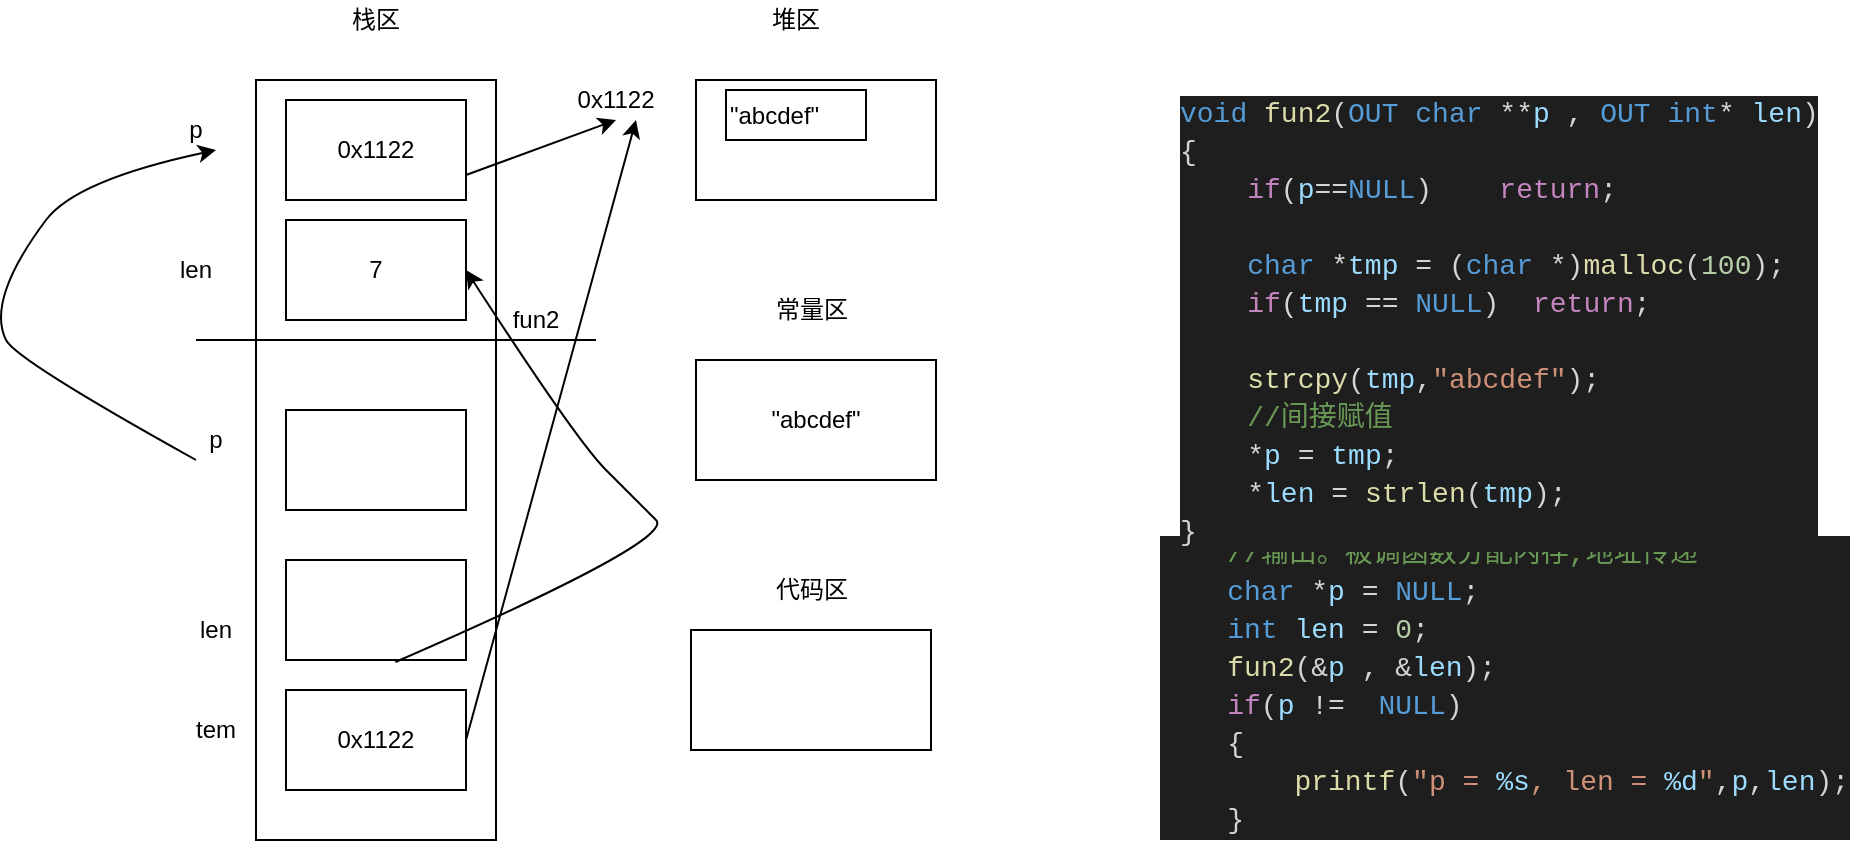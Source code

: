<mxfile version="12.2.4" pages="6"><diagram id="T8zC09NxqX6BnosgQ1F5" name="Static"><mxGraphModel dx="1702" dy="514" grid="1" gridSize="10" guides="1" tooltips="1" connect="1" arrows="1" fold="1" page="1" pageScale="1" pageWidth="827" pageHeight="1169" math="0" shadow="0"><root><mxCell id="0"/><mxCell id="1" parent="0"/><mxCell id="2" value="" style="rounded=0;whiteSpace=wrap;html=1;" parent="1" vertex="1"><mxGeometry x="100" y="70" width="120" height="380" as="geometry"/></mxCell><mxCell id="3" value="" style="rounded=0;whiteSpace=wrap;html=1;" parent="1" vertex="1"><mxGeometry x="320" y="70" width="120" height="60" as="geometry"/></mxCell><mxCell id="4" value="&quot;abcdef&quot;" style="rounded=0;whiteSpace=wrap;html=1;" parent="1" vertex="1"><mxGeometry x="320" y="210" width="120" height="60" as="geometry"/></mxCell><mxCell id="5" value="" style="rounded=0;whiteSpace=wrap;html=1;" parent="1" vertex="1"><mxGeometry x="317.5" y="345" width="120" height="60" as="geometry"/></mxCell><mxCell id="6" value="" style="endArrow=none;html=1;" parent="1" edge="1"><mxGeometry width="50" height="50" relative="1" as="geometry"><mxPoint x="70" y="200" as="sourcePoint"/><mxPoint x="270" y="200" as="targetPoint"/></mxGeometry></mxCell><mxCell id="7" value="&lt;span style=&quot;white-space: normal&quot;&gt;0x1122&lt;/span&gt;" style="rounded=0;whiteSpace=wrap;html=1;" parent="1" vertex="1"><mxGeometry x="115" y="80" width="90" height="50" as="geometry"/></mxCell><mxCell id="9" value="7" style="rounded=0;whiteSpace=wrap;html=1;" parent="1" vertex="1"><mxGeometry x="115" y="140" width="90" height="50" as="geometry"/></mxCell><mxCell id="14" value="&lt;div style=&quot;color: rgb(212 , 212 , 212) ; background-color: rgb(30 , 30 , 30) ; font-family: &amp;#34;consolas&amp;#34; , &amp;#34;courier new&amp;#34; , monospace ; font-size: 14px ; line-height: 19px ; white-space: pre&quot;&gt;&lt;div&gt;&amp;nbsp; &amp;nbsp; &lt;span style=&quot;color: #6a9955&quot;&gt;//输出。被调函数分配内存,地址传递&lt;/span&gt;&lt;/div&gt;&lt;div&gt;&amp;nbsp; &amp;nbsp; &lt;span style=&quot;color: #569cd6&quot;&gt;char&lt;/span&gt; *&lt;span style=&quot;color: #9cdcfe&quot;&gt;p&lt;/span&gt; = &lt;span style=&quot;color: #569cd6&quot;&gt;NULL&lt;/span&gt;;&lt;/div&gt;&lt;div&gt;&amp;nbsp; &amp;nbsp; &lt;span style=&quot;color: #569cd6&quot;&gt;int&lt;/span&gt; &lt;span style=&quot;color: #9cdcfe&quot;&gt;len&lt;/span&gt; = &lt;span style=&quot;color: #b5cea8&quot;&gt;0&lt;/span&gt;;&lt;/div&gt;&lt;div&gt;&amp;nbsp; &amp;nbsp; &lt;span style=&quot;color: #dcdcaa&quot;&gt;fun2&lt;/span&gt;(&amp;amp;&lt;span style=&quot;color: #9cdcfe&quot;&gt;p&lt;/span&gt; , &amp;amp;&lt;span style=&quot;color: #9cdcfe&quot;&gt;len&lt;/span&gt;);&lt;/div&gt;&lt;div&gt;&amp;nbsp; &amp;nbsp; &lt;span style=&quot;color: #c586c0&quot;&gt;if&lt;/span&gt;(&lt;span style=&quot;color: #9cdcfe&quot;&gt;p&lt;/span&gt; != &amp;nbsp;&lt;span style=&quot;color: #569cd6&quot;&gt;NULL&lt;/span&gt;)&lt;/div&gt;&lt;div&gt;&amp;nbsp; &amp;nbsp; {&lt;/div&gt;&lt;div&gt;&amp;nbsp; &amp;nbsp; &amp;nbsp; &amp;nbsp; &lt;span style=&quot;color: #dcdcaa&quot;&gt;printf&lt;/span&gt;(&lt;span style=&quot;color: #ce9178&quot;&gt;&quot;p = &lt;/span&gt;&lt;span style=&quot;color: #9cdcfe&quot;&gt;%s&lt;/span&gt;&lt;span style=&quot;color: #ce9178&quot;&gt;, len = &lt;/span&gt;&lt;span style=&quot;color: #9cdcfe&quot;&gt;%d&lt;/span&gt;&lt;span style=&quot;color: #ce9178&quot;&gt;&quot;&lt;/span&gt;,&lt;span style=&quot;color: #9cdcfe&quot;&gt;p&lt;/span&gt;,&lt;span style=&quot;color: #9cdcfe&quot;&gt;len&lt;/span&gt;);&lt;/div&gt;&lt;div&gt;&amp;nbsp; &amp;nbsp; }&lt;/div&gt;&lt;/div&gt;" style="text;html=1;resizable=0;points=[];autosize=1;align=left;verticalAlign=top;spacingTop=-4;" parent="1" vertex="1"><mxGeometry x="550" y="295" width="330" height="150" as="geometry"/></mxCell><mxCell id="16" value="&lt;div style=&quot;color: rgb(212 , 212 , 212) ; background-color: rgb(30 , 30 , 30) ; font-family: &amp;#34;consolas&amp;#34; , &amp;#34;courier new&amp;#34; , monospace ; font-size: 14px ; line-height: 19px ; white-space: pre&quot;&gt;&lt;div&gt;&lt;span style=&quot;color: #569cd6&quot;&gt;void&lt;/span&gt; &lt;span style=&quot;color: #dcdcaa&quot;&gt;fun2&lt;/span&gt;(&lt;span style=&quot;color: #569cd6&quot;&gt;OUT&lt;/span&gt; &lt;span style=&quot;color: #569cd6&quot;&gt;char&lt;/span&gt; **&lt;span style=&quot;color: #9cdcfe&quot;&gt;p&lt;/span&gt; , &lt;span style=&quot;color: #569cd6&quot;&gt;OUT&lt;/span&gt; &lt;span style=&quot;color: #569cd6&quot;&gt;int&lt;/span&gt;* &lt;span style=&quot;color: #9cdcfe&quot;&gt;len&lt;/span&gt;)&lt;/div&gt;&lt;div&gt;{&lt;/div&gt;&lt;div&gt;&amp;nbsp; &amp;nbsp; &lt;span style=&quot;color: #c586c0&quot;&gt;if&lt;/span&gt;(&lt;span style=&quot;color: #9cdcfe&quot;&gt;p&lt;/span&gt;==&lt;span style=&quot;color: #569cd6&quot;&gt;NULL&lt;/span&gt;) &amp;nbsp; &amp;nbsp;&lt;span style=&quot;color: #c586c0&quot;&gt;return&lt;/span&gt;;&lt;/div&gt;&lt;div&gt;&amp;nbsp; &amp;nbsp; &lt;/div&gt;&lt;div&gt;&amp;nbsp; &amp;nbsp; &lt;span style=&quot;color: #569cd6&quot;&gt;char&lt;/span&gt; *&lt;span style=&quot;color: #9cdcfe&quot;&gt;tmp&lt;/span&gt; = (&lt;span style=&quot;color: #569cd6&quot;&gt;char&lt;/span&gt; *)&lt;span style=&quot;color: #dcdcaa&quot;&gt;malloc&lt;/span&gt;(&lt;span style=&quot;color: #b5cea8&quot;&gt;100&lt;/span&gt;);&lt;/div&gt;&lt;div&gt;&amp;nbsp; &amp;nbsp; &lt;span style=&quot;color: #c586c0&quot;&gt;if&lt;/span&gt;(&lt;span style=&quot;color: #9cdcfe&quot;&gt;tmp&lt;/span&gt; == &lt;span style=&quot;color: #569cd6&quot;&gt;NULL&lt;/span&gt;) &amp;nbsp;&lt;span style=&quot;color: #c586c0&quot;&gt;return&lt;/span&gt;;&lt;/div&gt;&lt;div&gt;&amp;nbsp; &amp;nbsp; &lt;/div&gt;&lt;div&gt;&amp;nbsp; &amp;nbsp; &lt;span style=&quot;color: #dcdcaa&quot;&gt;strcpy&lt;/span&gt;(&lt;span style=&quot;color: #9cdcfe&quot;&gt;tmp&lt;/span&gt;,&lt;span style=&quot;color: #ce9178&quot;&gt;&quot;abcdef&quot;&lt;/span&gt;);&lt;/div&gt;&lt;div&gt;&amp;nbsp; &amp;nbsp; &lt;span style=&quot;color: #6a9955&quot;&gt;//间接赋值&lt;/span&gt;&lt;/div&gt;&lt;div&gt;&amp;nbsp; &amp;nbsp; *&lt;span style=&quot;color: #9cdcfe&quot;&gt;p&lt;/span&gt; = &lt;span style=&quot;color: #9cdcfe&quot;&gt;tmp&lt;/span&gt;;&lt;/div&gt;&lt;div&gt;&amp;nbsp; &amp;nbsp; *&lt;span style=&quot;color: #9cdcfe&quot;&gt;len&lt;/span&gt; = &lt;span style=&quot;color: #dcdcaa&quot;&gt;strlen&lt;/span&gt;(&lt;span style=&quot;color: #9cdcfe&quot;&gt;tmp&lt;/span&gt;);&lt;/div&gt;&lt;div&gt;}&lt;/div&gt;&lt;/div&gt;" style="text;html=1;resizable=0;points=[];autosize=1;align=left;verticalAlign=top;spacingTop=-4;" parent="1" vertex="1"><mxGeometry x="560" y="75" width="310" height="220" as="geometry"/></mxCell><mxCell id="17" value="p" style="text;html=1;strokeColor=none;fillColor=none;align=center;verticalAlign=middle;whiteSpace=wrap;rounded=0;" parent="1" vertex="1"><mxGeometry x="50" y="85" width="40" height="20" as="geometry"/></mxCell><mxCell id="18" value="len" style="text;html=1;strokeColor=none;fillColor=none;align=center;verticalAlign=middle;whiteSpace=wrap;rounded=0;" parent="1" vertex="1"><mxGeometry x="50" y="155" width="40" height="20" as="geometry"/></mxCell><mxCell id="19" value="" style="rounded=0;whiteSpace=wrap;html=1;" parent="1" vertex="1"><mxGeometry x="115" y="235" width="90" height="50" as="geometry"/></mxCell><mxCell id="20" value="" style="rounded=0;whiteSpace=wrap;html=1;" parent="1" vertex="1"><mxGeometry x="115" y="310" width="90" height="50" as="geometry"/></mxCell><mxCell id="21" value="p" style="text;html=1;strokeColor=none;fillColor=none;align=center;verticalAlign=middle;whiteSpace=wrap;rounded=0;" parent="1" vertex="1"><mxGeometry x="60" y="240" width="40" height="20" as="geometry"/></mxCell><mxCell id="22" value="len" style="text;html=1;strokeColor=none;fillColor=none;align=center;verticalAlign=middle;whiteSpace=wrap;rounded=0;" parent="1" vertex="1"><mxGeometry x="60" y="335" width="40" height="20" as="geometry"/></mxCell><mxCell id="23" value="栈区" style="text;html=1;strokeColor=none;fillColor=none;align=center;verticalAlign=middle;whiteSpace=wrap;rounded=0;" parent="1" vertex="1"><mxGeometry x="140" y="30" width="40" height="20" as="geometry"/></mxCell><mxCell id="24" value="堆区" style="text;html=1;strokeColor=none;fillColor=none;align=center;verticalAlign=middle;whiteSpace=wrap;rounded=0;" parent="1" vertex="1"><mxGeometry x="350" y="30" width="40" height="20" as="geometry"/></mxCell><mxCell id="25" value="常量区" style="text;html=1;strokeColor=none;fillColor=none;align=center;verticalAlign=middle;whiteSpace=wrap;rounded=0;" parent="1" vertex="1"><mxGeometry x="357.5" y="175" width="40" height="20" as="geometry"/></mxCell><mxCell id="26" value="代码区" style="text;html=1;strokeColor=none;fillColor=none;align=center;verticalAlign=middle;whiteSpace=wrap;rounded=0;" parent="1" vertex="1"><mxGeometry x="357.5" y="315" width="40" height="20" as="geometry"/></mxCell><mxCell id="27" value="0x1122" style="rounded=0;whiteSpace=wrap;html=1;" parent="1" vertex="1"><mxGeometry x="115" y="375" width="90" height="50" as="geometry"/></mxCell><mxCell id="28" value="tem" style="text;html=1;strokeColor=none;fillColor=none;align=center;verticalAlign=middle;whiteSpace=wrap;rounded=0;" parent="1" vertex="1"><mxGeometry x="60" y="385" width="40" height="20" as="geometry"/></mxCell><mxCell id="29" value="&lt;span style=&quot;text-align: center ; white-space: normal&quot;&gt;&quot;abcdef&quot;&lt;/span&gt;" style="rounded=0;whiteSpace=wrap;html=1;fillColor=none;gradientColor=none;align=left;" parent="1" vertex="1"><mxGeometry x="335" y="75" width="70" height="25" as="geometry"/></mxCell><mxCell id="30" value="0x1122" style="text;html=1;strokeColor=none;fillColor=none;align=center;verticalAlign=middle;whiteSpace=wrap;rounded=0;" parent="1" vertex="1"><mxGeometry x="260" y="70" width="40" height="20" as="geometry"/></mxCell><mxCell id="31" value="" style="endArrow=classic;html=1;entryX=0.75;entryY=1;entryDx=0;entryDy=0;exitX=1;exitY=0.5;exitDx=0;exitDy=0;" parent="1" source="27" target="30" edge="1"><mxGeometry width="50" height="50" relative="1" as="geometry"><mxPoint x="50" y="520" as="sourcePoint"/><mxPoint x="160" y="560" as="targetPoint"/></mxGeometry></mxCell><mxCell id="34" value="" style="curved=1;endArrow=classic;html=1;entryX=0.75;entryY=1;entryDx=0;entryDy=0;exitX=0.25;exitY=1;exitDx=0;exitDy=0;" parent="1" source="21" target="17" edge="1"><mxGeometry width="50" height="50" relative="1" as="geometry"><mxPoint x="10" y="170" as="sourcePoint"/><mxPoint x="60" y="120" as="targetPoint"/><Array as="points"><mxPoint x="-20" y="210"/><mxPoint x="-30" y="190"/><mxPoint x="-20" y="160"/><mxPoint x="10" y="120"/></Array></mxGeometry></mxCell><mxCell id="35" value="fun2" style="text;html=1;strokeColor=none;fillColor=none;align=center;verticalAlign=middle;whiteSpace=wrap;rounded=0;" parent="1" vertex="1"><mxGeometry x="220" y="180" width="40" height="20" as="geometry"/></mxCell><mxCell id="38" value="" style="curved=1;endArrow=classic;html=1;exitX=0.608;exitY=1.02;exitDx=0;exitDy=0;exitPerimeter=0;entryX=1;entryY=0.5;entryDx=0;entryDy=0;" parent="1" source="20" target="9" edge="1"><mxGeometry width="50" height="50" relative="1" as="geometry"><mxPoint x="260" y="300" as="sourcePoint"/><mxPoint x="310" y="250" as="targetPoint"/><Array as="points"><mxPoint x="310" y="300"/><mxPoint x="290" y="280"/><mxPoint x="260" y="250"/></Array></mxGeometry></mxCell><mxCell id="41" value="" style="endArrow=classic;html=1;exitX=1;exitY=0.75;exitDx=0;exitDy=0;entryX=0.5;entryY=1;entryDx=0;entryDy=0;" parent="1" source="7" target="30" edge="1"><mxGeometry width="50" height="50" relative="1" as="geometry"><mxPoint x="260" y="160" as="sourcePoint"/><mxPoint x="310" y="110" as="targetPoint"/></mxGeometry></mxCell></root></mxGraphModel></diagram><diagram id="T_pE53-kn2p0p2J2d0-T" name="Pointer2.c"><mxGraphModel dx="349" dy="460" grid="1" gridSize="10" guides="1" tooltips="1" connect="1" arrows="1" fold="1" page="1" pageScale="1" pageWidth="827" pageHeight="1169" math="0" shadow="0"><root><mxCell id="sW8XaaGZwSDlGKSLJfGH-0"/><mxCell id="sW8XaaGZwSDlGKSLJfGH-1" parent="sW8XaaGZwSDlGKSLJfGH-0"/><mxCell id="hx0tbLsH3v5SD0ZwXd1u-0" value="" style="rounded=0;whiteSpace=wrap;html=1;" parent="sW8XaaGZwSDlGKSLJfGH-1" vertex="1"><mxGeometry x="100" y="70" width="120" height="380" as="geometry"/></mxCell><mxCell id="hx0tbLsH3v5SD0ZwXd1u-1" value="" style="rounded=0;whiteSpace=wrap;html=1;" parent="sW8XaaGZwSDlGKSLJfGH-1" vertex="1"><mxGeometry x="320" y="70" width="120" height="60" as="geometry"/></mxCell><mxCell id="hx0tbLsH3v5SD0ZwXd1u-2" value="" style="rounded=0;whiteSpace=wrap;html=1;" parent="sW8XaaGZwSDlGKSLJfGH-1" vertex="1"><mxGeometry x="320" y="210" width="120" height="60" as="geometry"/></mxCell><mxCell id="hx0tbLsH3v5SD0ZwXd1u-3" value="" style="rounded=0;whiteSpace=wrap;html=1;" parent="sW8XaaGZwSDlGKSLJfGH-1" vertex="1"><mxGeometry x="317.5" y="345" width="120" height="60" as="geometry"/></mxCell><mxCell id="hx0tbLsH3v5SD0ZwXd1u-5" value="&lt;span style=&quot;white-space: normal&quot;&gt;0&lt;/span&gt;" style="rounded=0;whiteSpace=wrap;html=1;" parent="sW8XaaGZwSDlGKSLJfGH-1" vertex="1"><mxGeometry x="115" y="80" width="90" height="50" as="geometry"/></mxCell><mxCell id="hx0tbLsH3v5SD0ZwXd1u-6" value="" style="rounded=0;whiteSpace=wrap;html=1;" parent="sW8XaaGZwSDlGKSLJfGH-1" vertex="1"><mxGeometry x="115" y="140" width="90" height="50" as="geometry"/></mxCell><mxCell id="hx0tbLsH3v5SD0ZwXd1u-11" value="" style="rounded=0;whiteSpace=wrap;html=1;" parent="sW8XaaGZwSDlGKSLJfGH-1" vertex="1"><mxGeometry x="115" y="235" width="90" height="50" as="geometry"/></mxCell><mxCell id="hx0tbLsH3v5SD0ZwXd1u-12" value="" style="rounded=0;whiteSpace=wrap;html=1;" parent="sW8XaaGZwSDlGKSLJfGH-1" vertex="1"><mxGeometry x="115" y="310" width="90" height="50" as="geometry"/></mxCell><mxCell id="hx0tbLsH3v5SD0ZwXd1u-15" value="栈区" style="text;html=1;strokeColor=none;fillColor=none;align=center;verticalAlign=middle;whiteSpace=wrap;rounded=0;" parent="sW8XaaGZwSDlGKSLJfGH-1" vertex="1"><mxGeometry x="140" y="30" width="40" height="20" as="geometry"/></mxCell><mxCell id="hx0tbLsH3v5SD0ZwXd1u-16" value="堆区" style="text;html=1;strokeColor=none;fillColor=none;align=center;verticalAlign=middle;whiteSpace=wrap;rounded=0;" parent="sW8XaaGZwSDlGKSLJfGH-1" vertex="1"><mxGeometry x="350" y="30" width="40" height="20" as="geometry"/></mxCell><mxCell id="hx0tbLsH3v5SD0ZwXd1u-17" value="常量区" style="text;html=1;strokeColor=none;fillColor=none;align=center;verticalAlign=middle;whiteSpace=wrap;rounded=0;" parent="sW8XaaGZwSDlGKSLJfGH-1" vertex="1"><mxGeometry x="357.5" y="175" width="40" height="20" as="geometry"/></mxCell><mxCell id="hx0tbLsH3v5SD0ZwXd1u-18" value="代码区" style="text;html=1;strokeColor=none;fillColor=none;align=center;verticalAlign=middle;whiteSpace=wrap;rounded=0;" parent="sW8XaaGZwSDlGKSLJfGH-1" vertex="1"><mxGeometry x="357.5" y="315" width="40" height="20" as="geometry"/></mxCell><mxCell id="hx0tbLsH3v5SD0ZwXd1u-19" value="" style="rounded=0;whiteSpace=wrap;html=1;" parent="sW8XaaGZwSDlGKSLJfGH-1" vertex="1"><mxGeometry x="115" y="375" width="90" height="50" as="geometry"/></mxCell><mxCell id="G8SQW9VPp9-PUUR7rqDk-0" value="int a = 0;&amp;nbsp; &amp;nbsp; int *p1 = NULL;&amp;nbsp; &amp;nbsp; int **p2 = NULL;&amp;nbsp; &amp;nbsp; &lt;br&gt;&amp;nbsp;p1 = &amp;amp;a;&amp;nbsp; &amp;nbsp; p2 = &amp;amp;p1;" style="text;html=1;" parent="sW8XaaGZwSDlGKSLJfGH-1" vertex="1"><mxGeometry x="490" y="90" width="260" height="45" as="geometry"/></mxCell><mxCell id="G8SQW9VPp9-PUUR7rqDk-7" value="0x1122" style="text;html=1;strokeColor=none;fillColor=none;align=center;verticalAlign=middle;whiteSpace=wrap;rounded=0;" parent="sW8XaaGZwSDlGKSLJfGH-1" vertex="1"><mxGeometry x="20" y="105" width="40" height="20" as="geometry"/></mxCell><mxCell id="G8SQW9VPp9-PUUR7rqDk-8" value="a" style="text;html=1;strokeColor=none;fillColor=none;align=center;verticalAlign=middle;whiteSpace=wrap;rounded=0;" parent="sW8XaaGZwSDlGKSLJfGH-1" vertex="1"><mxGeometry x="60" y="105" width="40" height="20" as="geometry"/></mxCell></root></mxGraphModel></diagram><diagram id="WSmndWdpgUtfrORqA8zX" name="指针数组作为输入内存模型"><mxGraphModel dx="875" dy="514" grid="1" gridSize="10" guides="1" tooltips="1" connect="1" arrows="1" fold="1" page="1" pageScale="1" pageWidth="827" pageHeight="1169" math="0" shadow="0"><root><mxCell id="GCN5OUwRXND95K_Z2gFk-0"/><mxCell id="GCN5OUwRXND95K_Z2gFk-1" parent="GCN5OUwRXND95K_Z2gFk-0"/><mxCell id="mTqSp-79gD_1_ORVN_jL-1" value="" style="rounded=0;whiteSpace=wrap;html=1;" parent="GCN5OUwRXND95K_Z2gFk-1" vertex="1"><mxGeometry x="320" y="70" width="120" height="60" as="geometry"/></mxCell><mxCell id="mTqSp-79gD_1_ORVN_jL-2" value="&quot;1&quot;&lt;br&gt;&quot;2&quot;&lt;br&gt;&quot;00&quot;&lt;br&gt;“11”&lt;br&gt;&quot;111&quot;&lt;br&gt;&quot;a&quot;&lt;br&gt;&quot;b&quot;" style="rounded=0;whiteSpace=wrap;html=1;" parent="GCN5OUwRXND95K_Z2gFk-1" vertex="1"><mxGeometry x="320" y="170" width="120" height="190" as="geometry"/></mxCell><mxCell id="mTqSp-79gD_1_ORVN_jL-3" value="" style="rounded=0;whiteSpace=wrap;html=1;" parent="GCN5OUwRXND95K_Z2gFk-1" vertex="1"><mxGeometry x="320" y="395" width="120" height="60" as="geometry"/></mxCell><mxCell id="mTqSp-79gD_1_ORVN_jL-8" value="栈区" style="text;html=1;strokeColor=none;fillColor=none;align=center;verticalAlign=middle;whiteSpace=wrap;rounded=0;" parent="GCN5OUwRXND95K_Z2gFk-1" vertex="1"><mxGeometry x="100" y="25" width="40" height="20" as="geometry"/></mxCell><mxCell id="mTqSp-79gD_1_ORVN_jL-9" value="堆区" style="text;html=1;strokeColor=none;fillColor=none;align=center;verticalAlign=middle;whiteSpace=wrap;rounded=0;" parent="GCN5OUwRXND95K_Z2gFk-1" vertex="1"><mxGeometry x="350" y="30" width="40" height="20" as="geometry"/></mxCell><mxCell id="mTqSp-79gD_1_ORVN_jL-10" value="常量区" style="text;html=1;strokeColor=none;fillColor=none;align=center;verticalAlign=middle;whiteSpace=wrap;rounded=0;" parent="GCN5OUwRXND95K_Z2gFk-1" vertex="1"><mxGeometry x="357.5" y="175" width="40" height="20" as="geometry"/></mxCell><mxCell id="8Jx1rAKUA0zPFEw9NrHC-23" style="edgeStyle=orthogonalEdgeStyle;rounded=0;orthogonalLoop=1;jettySize=auto;html=1;exitX=0.25;exitY=0;exitDx=0;exitDy=0;entryX=0.25;entryY=1;entryDx=0;entryDy=0;" parent="GCN5OUwRXND95K_Z2gFk-1" source="mTqSp-79gD_1_ORVN_jL-11" target="mTqSp-79gD_1_ORVN_jL-2" edge="1"><mxGeometry relative="1" as="geometry"/></mxCell><mxCell id="mTqSp-79gD_1_ORVN_jL-11" value="代码区" style="text;html=1;strokeColor=none;fillColor=none;align=center;verticalAlign=middle;whiteSpace=wrap;rounded=0;" parent="GCN5OUwRXND95K_Z2gFk-1" vertex="1"><mxGeometry x="350" y="365" width="40" height="20" as="geometry"/></mxCell><mxCell id="8Jx1rAKUA0zPFEw9NrHC-0" value="&lt;div style=&quot;color: rgb(212 , 212 , 212) ; background-color: rgb(30 , 30 , 30) ; font-family: &amp;#34;consolas&amp;#34; , &amp;#34;courier new&amp;#34; , monospace ; font-size: 14px ; line-height: 19px ; white-space: pre&quot;&gt;&lt;div&gt;&amp;nbsp; &amp;nbsp; &lt;span style=&quot;color: #569cd6&quot;&gt;char&lt;/span&gt; *&lt;span style=&quot;color: #9cdcfe&quot;&gt;p&lt;/span&gt;[&lt;span style=&quot;color: #569cd6&quot;&gt;N&lt;/span&gt;]={&lt;span style=&quot;color: #ce9178&quot;&gt;&quot;1&quot;&lt;/span&gt;,&lt;span style=&quot;color: #ce9178&quot;&gt;&quot;2&quot;&lt;/span&gt;,&lt;span style=&quot;color: #ce9178&quot;&gt;&quot;00&quot;&lt;/span&gt;,&lt;span style=&quot;color: #ce9178&quot;&gt;&quot;11&quot;&lt;/span&gt;,&lt;span style=&quot;color: #ce9178&quot;&gt;&quot;111&quot;&lt;/span&gt;,&lt;span style=&quot;color: #ce9178&quot;&gt;&quot;a&quot;&lt;/span&gt;,&lt;span style=&quot;color: #ce9178&quot;&gt;&quot;b&quot;&lt;/span&gt;}; &amp;nbsp;&lt;/div&gt;&lt;div&gt;&lt;span style=&quot;color: #6a9955&quot;&gt;    //每个字符串成员以\0结尾，大小比表面大1，a,b以ASCLL码形式存储&lt;/span&gt;&lt;/div&gt;&lt;div&gt;&amp;nbsp; &amp;nbsp; &lt;span style=&quot;color: #569cd6&quot;&gt;int&lt;/span&gt; &lt;span style=&quot;color: #9cdcfe&quot;&gt;i&lt;/span&gt; = &lt;span style=&quot;color: #b5cea8&quot;&gt;0&lt;/span&gt;;&lt;/div&gt;&lt;div&gt;&amp;nbsp; &amp;nbsp; &lt;span style=&quot;color: #c586c0&quot;&gt;for&lt;/span&gt;(&lt;span style=&quot;color: #9cdcfe&quot;&gt;i&lt;/span&gt;=&lt;span style=&quot;color: #b5cea8&quot;&gt;0&lt;/span&gt; ; &lt;span style=&quot;color: #9cdcfe&quot;&gt;i&lt;/span&gt;&amp;lt;&lt;span style=&quot;color: #569cd6&quot;&gt;N&lt;/span&gt;; &lt;span style=&quot;color: #9cdcfe&quot;&gt;i&lt;/span&gt;++)&lt;/div&gt;&lt;div&gt;&amp;nbsp; &amp;nbsp; {&lt;/div&gt;&lt;div&gt;&amp;nbsp; &amp;nbsp; &amp;nbsp; &amp;nbsp; &lt;span style=&quot;color: #dcdcaa&quot;&gt;printf&lt;/span&gt;(&lt;span style=&quot;color: #ce9178&quot;&gt;&quot;&lt;/span&gt;&lt;span style=&quot;color: #9cdcfe&quot;&gt;%s&lt;/span&gt;&lt;span style=&quot;color: #d7ba7d&quot;&gt;\n&lt;/span&gt;&lt;span style=&quot;color: #ce9178&quot;&gt;&quot;&lt;/span&gt;,&lt;span style=&quot;color: #9cdcfe&quot;&gt;p&lt;/span&gt;[&lt;span style=&quot;color: #9cdcfe&quot;&gt;i&lt;/span&gt;]);&lt;/div&gt;&lt;div&gt;&amp;nbsp; &amp;nbsp; }&lt;/div&gt;&lt;div&gt;&amp;nbsp; &amp;nbsp; &lt;span style=&quot;color: #dcdcaa&quot;&gt;printf&lt;/span&gt;(&lt;span style=&quot;color: #ce9178&quot;&gt;&quot;&lt;/span&gt;&lt;span style=&quot;color: #d7ba7d&quot;&gt;\n&lt;/span&gt;&lt;span style=&quot;color: #ce9178&quot;&gt;&quot;&lt;/span&gt;);&lt;/div&gt;&lt;br&gt;&lt;div&gt;&amp;nbsp; &amp;nbsp; &lt;span style=&quot;color: #c586c0&quot;&gt;for&lt;/span&gt;(&lt;span style=&quot;color: #9cdcfe&quot;&gt;i&lt;/span&gt;=&lt;span style=&quot;color: #b5cea8&quot;&gt;0&lt;/span&gt; ; &lt;span style=&quot;color: #9cdcfe&quot;&gt;i&lt;/span&gt;&amp;lt;&lt;span style=&quot;color: #569cd6&quot;&gt;N&lt;/span&gt;; &lt;span style=&quot;color: #9cdcfe&quot;&gt;i&lt;/span&gt;++) &amp;nbsp;&lt;span style=&quot;color: #6a9955&quot;&gt;//打印字符串地址&lt;/span&gt;&lt;/div&gt;&lt;div&gt;&amp;nbsp; &amp;nbsp; { &lt;/div&gt;&lt;div&gt;&amp;nbsp; &amp;nbsp; &amp;nbsp; &amp;nbsp; &lt;span style=&quot;color: #dcdcaa&quot;&gt;printf&lt;/span&gt;(&lt;span style=&quot;color: #ce9178&quot;&gt;&quot;&lt;/span&gt;&lt;span style=&quot;color: #9cdcfe&quot;&gt;%p&lt;/span&gt;&lt;span style=&quot;color: #d7ba7d&quot;&gt;\n&lt;/span&gt;&lt;span style=&quot;color: #ce9178&quot;&gt;&quot;&lt;/span&gt;,&lt;span style=&quot;color: #9cdcfe&quot;&gt;p&lt;/span&gt;[&lt;span style=&quot;color: #9cdcfe&quot;&gt;i&lt;/span&gt;]);&lt;/div&gt;&lt;div&gt;&amp;nbsp; &amp;nbsp; }&lt;/div&gt;&lt;div&gt;&amp;nbsp; &amp;nbsp; &lt;span style=&quot;color: #dcdcaa&quot;&gt;printf&lt;/span&gt;(&lt;span style=&quot;color: #ce9178&quot;&gt;&quot;&lt;/span&gt;&lt;span style=&quot;color: #d7ba7d&quot;&gt;\n&lt;/span&gt;&lt;span style=&quot;color: #ce9178&quot;&gt;&quot;&lt;/span&gt;);&lt;/div&gt;&lt;div&gt;&amp;nbsp; &amp;nbsp; &lt;/div&gt;&lt;div&gt;&amp;nbsp; &amp;nbsp; &lt;span style=&quot;color: #c586c0&quot;&gt;for&lt;/span&gt;(&lt;span style=&quot;color: #9cdcfe&quot;&gt;i&lt;/span&gt;=&lt;span style=&quot;color: #b5cea8&quot;&gt;0&lt;/span&gt; ; &lt;span style=&quot;color: #9cdcfe&quot;&gt;i&lt;/span&gt;&amp;lt;&lt;span style=&quot;color: #569cd6&quot;&gt;N&lt;/span&gt;; &lt;span style=&quot;color: #9cdcfe&quot;&gt;i&lt;/span&gt;++) &amp;nbsp;&lt;span style=&quot;color: #6a9955&quot;&gt;//打印&lt;/span&gt;&lt;/div&gt;&lt;div&gt;&amp;nbsp; &amp;nbsp; {&lt;/div&gt;&lt;div&gt;&amp;nbsp; &amp;nbsp; &lt;span style=&quot;color: #6a9955&quot;&gt;//printf(&quot;%p\n&quot;,(p+i));&lt;/span&gt;&lt;/div&gt;&lt;div&gt;&amp;nbsp; &amp;nbsp; &amp;nbsp; &amp;nbsp; &lt;span style=&quot;color: #dcdcaa&quot;&gt;printf&lt;/span&gt;(&lt;span style=&quot;color: #ce9178&quot;&gt;&quot;&lt;/span&gt;&lt;span style=&quot;color: #9cdcfe&quot;&gt;%p&lt;/span&gt;&lt;span style=&quot;color: #d7ba7d&quot;&gt;\n&lt;/span&gt;&lt;span style=&quot;color: #ce9178&quot;&gt;&quot;&lt;/span&gt;,&amp;amp;&lt;span style=&quot;color: #9cdcfe&quot;&gt;p&lt;/span&gt;[&lt;span style=&quot;color: #9cdcfe&quot;&gt;i&lt;/span&gt;]);&lt;/div&gt;&lt;div&gt;&amp;nbsp; &amp;nbsp; }&lt;/div&gt;&lt;div&gt;&amp;nbsp; &amp;nbsp; &lt;span style=&quot;color: #dcdcaa&quot;&gt;printf&lt;/span&gt;(&lt;span style=&quot;color: #ce9178&quot;&gt;&quot;&lt;/span&gt;&lt;span style=&quot;color: #d7ba7d&quot;&gt;\n&lt;/span&gt;&lt;span style=&quot;color: #ce9178&quot;&gt;&quot;&lt;/span&gt;);&lt;/div&gt;&lt;br&gt;&lt;/div&gt;" style="text;html=1;resizable=0;points=[];autosize=1;align=left;verticalAlign=top;spacingTop=-4;" parent="GCN5OUwRXND95K_Z2gFk-1" vertex="1"><mxGeometry x="480" y="60" width="490" height="410" as="geometry"/></mxCell><mxCell id="8Jx1rAKUA0zPFEw9NrHC-9" value="0x01" style="text;html=1;strokeColor=none;fillColor=none;align=center;verticalAlign=middle;whiteSpace=wrap;rounded=0;" parent="GCN5OUwRXND95K_Z2gFk-1" vertex="1"><mxGeometry x="270" y="210" width="40" height="20" as="geometry"/></mxCell><mxCell id="8Jx1rAKUA0zPFEw9NrHC-10" value="0x03" style="text;html=1;strokeColor=none;fillColor=none;align=center;verticalAlign=middle;whiteSpace=wrap;rounded=0;" parent="GCN5OUwRXND95K_Z2gFk-1" vertex="1"><mxGeometry x="270" y="227.5" width="40" height="15" as="geometry"/></mxCell><mxCell id="8Jx1rAKUA0zPFEw9NrHC-13" value="0x05" style="text;html=1;strokeColor=none;fillColor=none;align=center;verticalAlign=middle;whiteSpace=wrap;rounded=0;" parent="GCN5OUwRXND95K_Z2gFk-1" vertex="1"><mxGeometry x="270" y="240" width="40" height="20" as="geometry"/></mxCell><mxCell id="8Jx1rAKUA0zPFEw9NrHC-14" value="0x08" style="text;html=1;strokeColor=none;fillColor=none;align=center;verticalAlign=middle;whiteSpace=wrap;rounded=0;direction=south;" parent="GCN5OUwRXND95K_Z2gFk-1" vertex="1"><mxGeometry x="280" y="245" width="20" height="40" as="geometry"/></mxCell><mxCell id="8Jx1rAKUA0zPFEw9NrHC-17" value="0x0b" style="text;html=1;strokeColor=none;fillColor=none;align=center;verticalAlign=middle;whiteSpace=wrap;rounded=0;" parent="GCN5OUwRXND95K_Z2gFk-1" vertex="1"><mxGeometry x="270" y="275" width="40" height="20" as="geometry"/></mxCell><mxCell id="8Jx1rAKUA0zPFEw9NrHC-19" value="0x0f" style="text;html=1;strokeColor=none;fillColor=none;align=center;verticalAlign=middle;whiteSpace=wrap;rounded=0;" parent="GCN5OUwRXND95K_Z2gFk-1" vertex="1"><mxGeometry x="270" y="290" width="40" height="20" as="geometry"/></mxCell><mxCell id="8Jx1rAKUA0zPFEw9NrHC-22" value="0x11" style="text;html=1;strokeColor=none;fillColor=none;align=center;verticalAlign=middle;whiteSpace=wrap;rounded=0;" parent="GCN5OUwRXND95K_Z2gFk-1" vertex="1"><mxGeometry x="270" y="300" width="40" height="20" as="geometry"/></mxCell><mxCell id="8Jx1rAKUA0zPFEw9NrHC-24" value="" style="endArrow=none;html=1;" parent="GCN5OUwRXND95K_Z2gFk-1" edge="1"><mxGeometry width="50" height="50" relative="1" as="geometry"><mxPoint x="80" y="275" as="sourcePoint"/><mxPoint x="80" y="75" as="targetPoint"/></mxGeometry></mxCell><mxCell id="8Jx1rAKUA0zPFEw9NrHC-25" value="" style="endArrow=none;html=1;" parent="GCN5OUwRXND95K_Z2gFk-1" edge="1"><mxGeometry width="50" height="50" relative="1" as="geometry"><mxPoint x="150" y="285" as="sourcePoint"/><mxPoint x="150" y="75" as="targetPoint"/></mxGeometry></mxCell><mxCell id="8Jx1rAKUA0zPFEw9NrHC-26" value="" style="endArrow=none;html=1;" parent="GCN5OUwRXND95K_Z2gFk-1" edge="1"><mxGeometry width="50" height="50" relative="1" as="geometry"><mxPoint x="85" y="75" as="sourcePoint"/><mxPoint x="155" y="75" as="targetPoint"/></mxGeometry></mxCell><mxCell id="8Jx1rAKUA0zPFEw9NrHC-27" value="低地址" style="text;html=1;strokeColor=none;fillColor=none;align=center;verticalAlign=middle;whiteSpace=wrap;rounded=0;" parent="GCN5OUwRXND95K_Z2gFk-1" vertex="1"><mxGeometry x="30" y="265" width="40" height="20" as="geometry"/></mxCell><mxCell id="q9qzjStc7pTt1dOqz7pf-0" value="高地址" style="text;html=1;strokeColor=none;fillColor=none;align=center;verticalAlign=middle;whiteSpace=wrap;rounded=0;" parent="GCN5OUwRXND95K_Z2gFk-1" vertex="1"><mxGeometry x="30" y="75" width="40" height="20" as="geometry"/></mxCell><mxCell id="iR8gtDLmedcoKHb8E3Ww-55" style="edgeStyle=orthogonalEdgeStyle;rounded=0;orthogonalLoop=1;jettySize=auto;html=1;entryX=0;entryY=0.5;entryDx=0;entryDy=0;" parent="GCN5OUwRXND95K_Z2gFk-1" source="iR8gtDLmedcoKHb8E3Ww-0" target="8Jx1rAKUA0zPFEw9NrHC-9" edge="1"><mxGeometry relative="1" as="geometry"><Array as="points"><mxPoint x="240" y="243"/><mxPoint x="240" y="220"/></Array></mxGeometry></mxCell><mxCell id="iR8gtDLmedcoKHb8E3Ww-0" value="0x01" style="rounded=0;whiteSpace=wrap;html=1;" parent="GCN5OUwRXND95K_Z2gFk-1" vertex="1"><mxGeometry x="95" y="232.5" width="35" height="20" as="geometry"/></mxCell><mxCell id="iR8gtDLmedcoKHb8E3Ww-31" style="edgeStyle=orthogonalEdgeStyle;rounded=0;orthogonalLoop=1;jettySize=auto;html=1;entryX=0;entryY=0.5;entryDx=0;entryDy=0;" parent="GCN5OUwRXND95K_Z2gFk-1" source="iR8gtDLmedcoKHb8E3Ww-2" target="8Jx1rAKUA0zPFEw9NrHC-13" edge="1"><mxGeometry relative="1" as="geometry"><Array as="points"><mxPoint x="210" y="208"/><mxPoint x="210" y="250"/></Array></mxGeometry></mxCell><mxCell id="iR8gtDLmedcoKHb8E3Ww-2" value="0x05" style="rounded=0;whiteSpace=wrap;html=1;" parent="GCN5OUwRXND95K_Z2gFk-1" vertex="1"><mxGeometry x="95" y="192.5" width="35" height="20" as="geometry"/></mxCell><mxCell id="iR8gtDLmedcoKHb8E3Ww-53" style="edgeStyle=orthogonalEdgeStyle;rounded=0;orthogonalLoop=1;jettySize=auto;html=1;entryX=0;entryY=0.5;entryDx=0;entryDy=0;" parent="GCN5OUwRXND95K_Z2gFk-1" source="iR8gtDLmedcoKHb8E3Ww-3" target="8Jx1rAKUA0zPFEw9NrHC-10" edge="1"><mxGeometry relative="1" as="geometry"><Array as="points"><mxPoint x="220" y="223"/><mxPoint x="220" y="235"/></Array></mxGeometry></mxCell><mxCell id="iR8gtDLmedcoKHb8E3Ww-3" value="0x03" style="rounded=0;whiteSpace=wrap;html=1;" parent="GCN5OUwRXND95K_Z2gFk-1" vertex="1"><mxGeometry x="95" y="212.5" width="35" height="20" as="geometry"/></mxCell><mxCell id="iR8gtDLmedcoKHb8E3Ww-5" style="edgeStyle=orthogonalEdgeStyle;rounded=0;orthogonalLoop=1;jettySize=auto;html=1;exitX=0.5;exitY=1;exitDx=0;exitDy=0;" parent="GCN5OUwRXND95K_Z2gFk-1" source="iR8gtDLmedcoKHb8E3Ww-0" target="iR8gtDLmedcoKHb8E3Ww-0" edge="1"><mxGeometry relative="1" as="geometry"/></mxCell><mxCell id="iR8gtDLmedcoKHb8E3Ww-35" style="edgeStyle=orthogonalEdgeStyle;rounded=0;orthogonalLoop=1;jettySize=auto;html=1;" parent="GCN5OUwRXND95K_Z2gFk-1" source="iR8gtDLmedcoKHb8E3Ww-8" edge="1"><mxGeometry relative="1" as="geometry"><mxPoint x="270" y="265" as="targetPoint"/><Array as="points"><mxPoint x="200" y="188"/><mxPoint x="200" y="265"/></Array></mxGeometry></mxCell><mxCell id="iR8gtDLmedcoKHb8E3Ww-8" value="0x08" style="rounded=0;whiteSpace=wrap;html=1;direction=west;" parent="GCN5OUwRXND95K_Z2gFk-1" vertex="1"><mxGeometry x="95" y="172.5" width="35" height="20" as="geometry"/></mxCell><mxCell id="iR8gtDLmedcoKHb8E3Ww-36" style="edgeStyle=orthogonalEdgeStyle;rounded=0;orthogonalLoop=1;jettySize=auto;html=1;entryX=0;entryY=0.5;entryDx=0;entryDy=0;" parent="GCN5OUwRXND95K_Z2gFk-1" source="iR8gtDLmedcoKHb8E3Ww-9" target="8Jx1rAKUA0zPFEw9NrHC-17" edge="1"><mxGeometry relative="1" as="geometry"><Array as="points"><mxPoint x="190" y="168"/><mxPoint x="190" y="285"/></Array></mxGeometry></mxCell><mxCell id="iR8gtDLmedcoKHb8E3Ww-9" value="0x0b" style="rounded=0;whiteSpace=wrap;html=1;" parent="GCN5OUwRXND95K_Z2gFk-1" vertex="1"><mxGeometry x="95" y="152.5" width="35" height="20" as="geometry"/></mxCell><mxCell id="iR8gtDLmedcoKHb8E3Ww-37" style="edgeStyle=orthogonalEdgeStyle;rounded=0;orthogonalLoop=1;jettySize=auto;html=1;entryX=0;entryY=0.25;entryDx=0;entryDy=0;" parent="GCN5OUwRXND95K_Z2gFk-1" source="iR8gtDLmedcoKHb8E3Ww-10" target="8Jx1rAKUA0zPFEw9NrHC-19" edge="1"><mxGeometry relative="1" as="geometry"><Array as="points"><mxPoint x="180" y="148"/><mxPoint x="180" y="295"/></Array></mxGeometry></mxCell><mxCell id="iR8gtDLmedcoKHb8E3Ww-10" value="0x0f" style="rounded=0;whiteSpace=wrap;html=1;" parent="GCN5OUwRXND95K_Z2gFk-1" vertex="1"><mxGeometry x="95" y="132.5" width="35" height="20" as="geometry"/></mxCell><mxCell id="iR8gtDLmedcoKHb8E3Ww-50" style="edgeStyle=orthogonalEdgeStyle;rounded=0;orthogonalLoop=1;jettySize=auto;html=1;entryX=0;entryY=0.5;entryDx=0;entryDy=0;" parent="GCN5OUwRXND95K_Z2gFk-1" source="iR8gtDLmedcoKHb8E3Ww-11" target="8Jx1rAKUA0zPFEw9NrHC-22" edge="1"><mxGeometry relative="1" as="geometry"><Array as="points"><mxPoint x="170" y="128"/><mxPoint x="170" y="310"/></Array></mxGeometry></mxCell><mxCell id="iR8gtDLmedcoKHb8E3Ww-11" value="0x11" style="rounded=0;whiteSpace=wrap;html=1;" parent="GCN5OUwRXND95K_Z2gFk-1" vertex="1"><mxGeometry x="95" y="112.5" width="35" height="20" as="geometry"/></mxCell><mxCell id="iR8gtDLmedcoKHb8E3Ww-12" value="p[0]:0x000" style="text;html=1;strokeColor=none;fillColor=none;align=center;verticalAlign=middle;whiteSpace=wrap;rounded=0;" parent="GCN5OUwRXND95K_Z2gFk-1" vertex="1"><mxGeometry x="20" y="232.5" width="40" height="20" as="geometry"/></mxCell><mxCell id="iR8gtDLmedcoKHb8E3Ww-13" value="p[1]:0x008" style="text;html=1;strokeColor=none;fillColor=none;align=center;verticalAlign=middle;whiteSpace=wrap;rounded=0;" parent="GCN5OUwRXND95K_Z2gFk-1" vertex="1"><mxGeometry x="20" y="212.5" width="40" height="20" as="geometry"/></mxCell><mxCell id="iR8gtDLmedcoKHb8E3Ww-14" value="p[2]:0x010" style="text;html=1;strokeColor=none;fillColor=none;align=center;verticalAlign=middle;whiteSpace=wrap;rounded=0;" parent="GCN5OUwRXND95K_Z2gFk-1" vertex="1"><mxGeometry x="20" y="195" width="40" height="20" as="geometry"/></mxCell><mxCell id="iR8gtDLmedcoKHb8E3Ww-15" value="p[3]:0x018" style="text;html=1;strokeColor=none;fillColor=none;align=center;verticalAlign=middle;whiteSpace=wrap;rounded=0;" parent="GCN5OUwRXND95K_Z2gFk-1" vertex="1"><mxGeometry x="20" y="175" width="40" height="20" as="geometry"/></mxCell><mxCell id="iR8gtDLmedcoKHb8E3Ww-16" value="p[4]:0x020" style="text;html=1;strokeColor=none;fillColor=none;align=center;verticalAlign=middle;whiteSpace=wrap;rounded=0;" parent="GCN5OUwRXND95K_Z2gFk-1" vertex="1"><mxGeometry x="20" y="155" width="40" height="20" as="geometry"/></mxCell><mxCell id="iR8gtDLmedcoKHb8E3Ww-17" value="p[5]:0x028" style="text;html=1;strokeColor=none;fillColor=none;align=center;verticalAlign=middle;whiteSpace=wrap;rounded=0;" parent="GCN5OUwRXND95K_Z2gFk-1" vertex="1"><mxGeometry x="20" y="132.5" width="40" height="20" as="geometry"/></mxCell><mxCell id="iR8gtDLmedcoKHb8E3Ww-18" value="p[6]:0x030" style="text;html=1;strokeColor=none;fillColor=none;align=center;verticalAlign=middle;whiteSpace=wrap;rounded=0;" parent="GCN5OUwRXND95K_Z2gFk-1" vertex="1"><mxGeometry x="20" y="115" width="40" height="20" as="geometry"/></mxCell><mxCell id="iR8gtDLmedcoKHb8E3Ww-57" value="" style="rounded=0;whiteSpace=wrap;html=1;" parent="GCN5OUwRXND95K_Z2gFk-1" vertex="1"><mxGeometry x="112.5" y="410" width="120" height="500" as="geometry"/></mxCell><mxCell id="iR8gtDLmedcoKHb8E3Ww-59" value="" style="endArrow=none;dashed=1;html=1;" parent="GCN5OUwRXND95K_Z2gFk-1" source="iR8gtDLmedcoKHb8E3Ww-57" target="mTqSp-79gD_1_ORVN_jL-2" edge="1"><mxGeometry width="50" height="50" relative="1" as="geometry"><mxPoint x="210" y="445" as="sourcePoint"/><mxPoint x="260" y="395" as="targetPoint"/></mxGeometry></mxCell><mxCell id="iR8gtDLmedcoKHb8E3Ww-60" value="0x00" style="text;html=1;resizable=0;points=[];autosize=1;align=left;verticalAlign=top;spacingTop=-4;" parent="GCN5OUwRXND95K_Z2gFk-1" vertex="1"><mxGeometry x="75" y="430" width="40" height="20" as="geometry"/></mxCell><mxCell id="iR8gtDLmedcoKHb8E3Ww-66" value="0x01" style="text;html=1;resizable=0;points=[];autosize=1;align=left;verticalAlign=top;spacingTop=-4;fillColor=#00CC00;" parent="GCN5OUwRXND95K_Z2gFk-1" vertex="1"><mxGeometry x="75" y="450" width="40" height="20" as="geometry"/></mxCell><mxCell id="iR8gtDLmedcoKHb8E3Ww-68" value="0x02" style="text;html=1;resizable=0;points=[];autosize=1;align=left;verticalAlign=top;spacingTop=-4;" parent="GCN5OUwRXND95K_Z2gFk-1" vertex="1"><mxGeometry x="75" y="470" width="40" height="20" as="geometry"/></mxCell><mxCell id="iR8gtDLmedcoKHb8E3Ww-69" value="0x03" style="text;html=1;resizable=0;points=[];autosize=1;align=left;verticalAlign=top;spacingTop=-4;fillColor=#00CC00;" parent="GCN5OUwRXND95K_Z2gFk-1" vertex="1"><mxGeometry x="75" y="490" width="40" height="20" as="geometry"/></mxCell><mxCell id="iR8gtDLmedcoKHb8E3Ww-70" value="0x04" style="text;html=1;resizable=0;points=[];autosize=1;align=left;verticalAlign=top;spacingTop=-4;" parent="GCN5OUwRXND95K_Z2gFk-1" vertex="1"><mxGeometry x="75" y="510" width="40" height="20" as="geometry"/></mxCell><mxCell id="iR8gtDLmedcoKHb8E3Ww-71" value="0x05" style="text;html=1;resizable=0;points=[];autosize=1;align=left;verticalAlign=top;spacingTop=-4;fillColor=#00CC00;" parent="GCN5OUwRXND95K_Z2gFk-1" vertex="1"><mxGeometry x="75" y="530" width="40" height="20" as="geometry"/></mxCell><mxCell id="iR8gtDLmedcoKHb8E3Ww-72" value="0x06" style="text;html=1;resizable=0;points=[];autosize=1;align=left;verticalAlign=top;spacingTop=-4;" parent="GCN5OUwRXND95K_Z2gFk-1" vertex="1"><mxGeometry x="75" y="550" width="40" height="20" as="geometry"/></mxCell><mxCell id="iR8gtDLmedcoKHb8E3Ww-73" value="0x07" style="text;html=1;resizable=0;points=[];autosize=1;align=left;verticalAlign=top;spacingTop=-4;" parent="GCN5OUwRXND95K_Z2gFk-1" vertex="1"><mxGeometry x="75" y="570" width="40" height="20" as="geometry"/></mxCell><mxCell id="iR8gtDLmedcoKHb8E3Ww-77" value="0x08" style="text;html=1;resizable=0;points=[];autosize=1;align=left;verticalAlign=top;spacingTop=-4;fillColor=#00CC00;" parent="GCN5OUwRXND95K_Z2gFk-1" vertex="1"><mxGeometry x="75" y="590" width="40" height="20" as="geometry"/></mxCell><mxCell id="iR8gtDLmedcoKHb8E3Ww-78" value="0x09" style="text;html=1;resizable=0;points=[];autosize=1;align=left;verticalAlign=top;spacingTop=-4;" parent="GCN5OUwRXND95K_Z2gFk-1" vertex="1"><mxGeometry x="75" y="610" width="40" height="20" as="geometry"/></mxCell><mxCell id="iR8gtDLmedcoKHb8E3Ww-79" value="0x0a" style="text;html=1;resizable=0;points=[];autosize=1;align=left;verticalAlign=top;spacingTop=-4;" parent="GCN5OUwRXND95K_Z2gFk-1" vertex="1"><mxGeometry x="75" y="630" width="40" height="20" as="geometry"/></mxCell><mxCell id="iR8gtDLmedcoKHb8E3Ww-80" value="0x0b" style="text;html=1;resizable=0;points=[];autosize=1;align=left;verticalAlign=top;spacingTop=-4;fillColor=#00CC00;" parent="GCN5OUwRXND95K_Z2gFk-1" vertex="1"><mxGeometry x="75" y="650" width="40" height="20" as="geometry"/></mxCell><mxCell id="iR8gtDLmedcoKHb8E3Ww-81" value="0x0c" style="text;html=1;resizable=0;points=[];autosize=1;align=left;verticalAlign=top;spacingTop=-4;" parent="GCN5OUwRXND95K_Z2gFk-1" vertex="1"><mxGeometry x="75" y="670" width="40" height="20" as="geometry"/></mxCell><mxCell id="iR8gtDLmedcoKHb8E3Ww-82" value="0x0d" style="text;html=1;resizable=0;points=[];autosize=1;align=left;verticalAlign=top;spacingTop=-4;" parent="GCN5OUwRXND95K_Z2gFk-1" vertex="1"><mxGeometry x="75" y="690" width="40" height="20" as="geometry"/></mxCell><mxCell id="iR8gtDLmedcoKHb8E3Ww-83" value="0x0e" style="text;html=1;resizable=0;points=[];autosize=1;align=left;verticalAlign=top;spacingTop=-4;" parent="GCN5OUwRXND95K_Z2gFk-1" vertex="1"><mxGeometry x="75" y="710" width="40" height="20" as="geometry"/></mxCell><mxCell id="iR8gtDLmedcoKHb8E3Ww-84" value="0x0f" style="text;html=1;resizable=0;points=[];autosize=1;align=left;verticalAlign=top;spacingTop=-4;fillColor=#00CC00;" parent="GCN5OUwRXND95K_Z2gFk-1" vertex="1"><mxGeometry x="75" y="730" width="40" height="20" as="geometry"/></mxCell><mxCell id="iR8gtDLmedcoKHb8E3Ww-85" value="0x10" style="text;html=1;resizable=0;points=[];autosize=1;align=left;verticalAlign=top;spacingTop=-4;" parent="GCN5OUwRXND95K_Z2gFk-1" vertex="1"><mxGeometry x="75" y="750" width="40" height="20" as="geometry"/></mxCell><mxCell id="iR8gtDLmedcoKHb8E3Ww-86" value="0x11" style="text;html=1;resizable=0;points=[];autosize=1;align=left;verticalAlign=top;spacingTop=-4;fillColor=#00CC00;" parent="GCN5OUwRXND95K_Z2gFk-1" vertex="1"><mxGeometry x="75" y="770" width="40" height="20" as="geometry"/></mxCell><mxCell id="iR8gtDLmedcoKHb8E3Ww-88" value="0x13" style="text;html=1;resizable=0;points=[];autosize=1;align=left;verticalAlign=top;spacingTop=-4;" parent="GCN5OUwRXND95K_Z2gFk-1" vertex="1"><mxGeometry x="75" y="810" width="40" height="20" as="geometry"/></mxCell><mxCell id="iR8gtDLmedcoKHb8E3Ww-89" value="0x14" style="text;html=1;resizable=0;points=[];autosize=1;align=left;verticalAlign=top;spacingTop=-4;" parent="GCN5OUwRXND95K_Z2gFk-1" vertex="1"><mxGeometry x="75" y="830" width="40" height="20" as="geometry"/></mxCell><mxCell id="iR8gtDLmedcoKHb8E3Ww-90" value="0x15" style="text;html=1;resizable=0;points=[];autosize=1;align=left;verticalAlign=top;spacingTop=-4;" parent="GCN5OUwRXND95K_Z2gFk-1" vertex="1"><mxGeometry x="75" y="850" width="40" height="20" as="geometry"/></mxCell><mxCell id="iR8gtDLmedcoKHb8E3Ww-91" value="0x16" style="text;html=1;resizable=0;points=[];autosize=1;align=left;verticalAlign=top;spacingTop=-4;" parent="GCN5OUwRXND95K_Z2gFk-1" vertex="1"><mxGeometry x="75" y="870" width="40" height="20" as="geometry"/></mxCell><mxCell id="iR8gtDLmedcoKHb8E3Ww-93" value="'1'" style="text;html=1;resizable=0;points=[];autosize=1;align=left;verticalAlign=top;spacingTop=-4;" parent="GCN5OUwRXND95K_Z2gFk-1" vertex="1"><mxGeometry x="130" y="450" width="30" height="20" as="geometry"/></mxCell><mxCell id="iR8gtDLmedcoKHb8E3Ww-94" value="'\0'" style="text;html=1;resizable=0;points=[];autosize=1;align=left;verticalAlign=top;spacingTop=-4;" parent="GCN5OUwRXND95K_Z2gFk-1" vertex="1"><mxGeometry x="130" y="470" width="30" height="20" as="geometry"/></mxCell><mxCell id="iR8gtDLmedcoKHb8E3Ww-95" value="'2'" style="text;html=1;resizable=0;points=[];autosize=1;align=left;verticalAlign=top;spacingTop=-4;" parent="GCN5OUwRXND95K_Z2gFk-1" vertex="1"><mxGeometry x="130" y="490" width="30" height="20" as="geometry"/></mxCell><mxCell id="iR8gtDLmedcoKHb8E3Ww-96" value="'\0'" style="text;html=1;resizable=0;points=[];autosize=1;align=left;verticalAlign=top;spacingTop=-4;" parent="GCN5OUwRXND95K_Z2gFk-1" vertex="1"><mxGeometry x="130" y="510" width="30" height="20" as="geometry"/></mxCell><mxCell id="iR8gtDLmedcoKHb8E3Ww-97" value="'0'" style="text;html=1;resizable=0;points=[];autosize=1;align=left;verticalAlign=top;spacingTop=-4;" parent="GCN5OUwRXND95K_Z2gFk-1" vertex="1"><mxGeometry x="130" y="530" width="30" height="20" as="geometry"/></mxCell><mxCell id="iR8gtDLmedcoKHb8E3Ww-98" value="'0'" style="text;html=1;resizable=0;points=[];autosize=1;align=left;verticalAlign=top;spacingTop=-4;" parent="GCN5OUwRXND95K_Z2gFk-1" vertex="1"><mxGeometry x="130" y="550" width="30" height="20" as="geometry"/></mxCell><mxCell id="iR8gtDLmedcoKHb8E3Ww-99" value="'\0'" style="text;html=1;resizable=0;points=[];autosize=1;align=left;verticalAlign=top;spacingTop=-4;" parent="GCN5OUwRXND95K_Z2gFk-1" vertex="1"><mxGeometry x="130" y="570" width="30" height="20" as="geometry"/></mxCell><mxCell id="iR8gtDLmedcoKHb8E3Ww-100" value="'1'" style="text;html=1;resizable=0;points=[];autosize=1;align=left;verticalAlign=top;spacingTop=-4;" parent="GCN5OUwRXND95K_Z2gFk-1" vertex="1"><mxGeometry x="130" y="590" width="30" height="20" as="geometry"/></mxCell><mxCell id="iR8gtDLmedcoKHb8E3Ww-101" value="'1'" style="text;html=1;resizable=0;points=[];autosize=1;align=left;verticalAlign=top;spacingTop=-4;" parent="GCN5OUwRXND95K_Z2gFk-1" vertex="1"><mxGeometry x="130" y="610" width="30" height="20" as="geometry"/></mxCell><mxCell id="iR8gtDLmedcoKHb8E3Ww-102" value="'\0'" style="text;html=1;resizable=0;points=[];autosize=1;align=left;verticalAlign=top;spacingTop=-4;" parent="GCN5OUwRXND95K_Z2gFk-1" vertex="1"><mxGeometry x="130" y="630" width="30" height="20" as="geometry"/></mxCell><mxCell id="iR8gtDLmedcoKHb8E3Ww-103" value="'1'" style="text;html=1;resizable=0;points=[];autosize=1;align=left;verticalAlign=top;spacingTop=-4;" parent="GCN5OUwRXND95K_Z2gFk-1" vertex="1"><mxGeometry x="130" y="650" width="30" height="20" as="geometry"/></mxCell><mxCell id="iR8gtDLmedcoKHb8E3Ww-104" value="'1'" style="text;html=1;resizable=0;points=[];autosize=1;align=left;verticalAlign=top;spacingTop=-4;" parent="GCN5OUwRXND95K_Z2gFk-1" vertex="1"><mxGeometry x="130" y="670" width="30" height="20" as="geometry"/></mxCell><mxCell id="iR8gtDLmedcoKHb8E3Ww-105" value="'1'" style="text;html=1;resizable=0;points=[];autosize=1;align=left;verticalAlign=top;spacingTop=-4;" parent="GCN5OUwRXND95K_Z2gFk-1" vertex="1"><mxGeometry x="130" y="690" width="30" height="20" as="geometry"/></mxCell><mxCell id="iR8gtDLmedcoKHb8E3Ww-106" value="'\0'" style="text;html=1;resizable=0;points=[];autosize=1;align=left;verticalAlign=top;spacingTop=-4;" parent="GCN5OUwRXND95K_Z2gFk-1" vertex="1"><mxGeometry x="130" y="710" width="30" height="20" as="geometry"/></mxCell><mxCell id="iR8gtDLmedcoKHb8E3Ww-107" value="'a'" style="text;html=1;resizable=0;points=[];autosize=1;align=left;verticalAlign=top;spacingTop=-4;" parent="GCN5OUwRXND95K_Z2gFk-1" vertex="1"><mxGeometry x="130" y="730" width="30" height="20" as="geometry"/></mxCell><mxCell id="iR8gtDLmedcoKHb8E3Ww-109" value="'\0'" style="text;html=1;resizable=0;points=[];autosize=1;align=left;verticalAlign=top;spacingTop=-4;" parent="GCN5OUwRXND95K_Z2gFk-1" vertex="1"><mxGeometry x="130" y="750" width="30" height="20" as="geometry"/></mxCell><mxCell id="iR8gtDLmedcoKHb8E3Ww-110" value="'b'" style="text;html=1;resizable=0;points=[];autosize=1;align=left;verticalAlign=top;spacingTop=-4;" parent="GCN5OUwRXND95K_Z2gFk-1" vertex="1"><mxGeometry x="130" y="770" width="30" height="20" as="geometry"/></mxCell><mxCell id="iR8gtDLmedcoKHb8E3Ww-112" value="'\0'" style="text;html=1;resizable=0;points=[];autosize=1;align=left;verticalAlign=top;spacingTop=-4;" parent="GCN5OUwRXND95K_Z2gFk-1" vertex="1"><mxGeometry x="130" y="790" width="30" height="20" as="geometry"/></mxCell><mxCell id="iR8gtDLmedcoKHb8E3Ww-87" value="0x12" style="text;html=1;resizable=0;points=[];autosize=1;align=left;verticalAlign=top;spacingTop=-4;fillColor=none;" parent="GCN5OUwRXND95K_Z2gFk-1" vertex="1"><mxGeometry x="75" y="790" width="40" height="20" as="geometry"/></mxCell></root></mxGraphModel></diagram><diagram id="5WSPXDyjZIEDvUm0Pqt7" name="栈生长方向"><mxGraphModel dx="1730" dy="549" grid="1" gridSize="10" guides="1" tooltips="1" connect="1" arrows="1" fold="1" page="1" pageScale="1" pageWidth="827" pageHeight="1169" math="0" shadow="0"><root><mxCell id="SD5BHwwaSgzZlwbbK2fe-0"/><mxCell id="SD5BHwwaSgzZlwbbK2fe-1" parent="SD5BHwwaSgzZlwbbK2fe-0"/><mxCell id="SD5BHwwaSgzZlwbbK2fe-2" value="" style="rounded=0;whiteSpace=wrap;html=1;" parent="SD5BHwwaSgzZlwbbK2fe-1" vertex="1"><mxGeometry x="110" y="593" width="120" height="314" as="geometry"/></mxCell><mxCell id="SD5BHwwaSgzZlwbbK2fe-3" value="栈区" style="text;html=1;strokeColor=none;fillColor=none;align=center;verticalAlign=middle;whiteSpace=wrap;rounded=0;" parent="SD5BHwwaSgzZlwbbK2fe-1" vertex="1"><mxGeometry x="140" y="570" width="40" height="20" as="geometry"/></mxCell><mxCell id="SD5BHwwaSgzZlwbbK2fe-4" value="" style="rounded=0;whiteSpace=wrap;html=1;" parent="SD5BHwwaSgzZlwbbK2fe-1" vertex="1"><mxGeometry x="390" y="606" width="120" height="60" as="geometry"/></mxCell><mxCell id="SD5BHwwaSgzZlwbbK2fe-5" value="堆区" style="text;html=1;strokeColor=none;fillColor=none;align=center;verticalAlign=middle;whiteSpace=wrap;rounded=0;" parent="SD5BHwwaSgzZlwbbK2fe-1" vertex="1"><mxGeometry x="430" y="570" width="40" height="20" as="geometry"/></mxCell><mxCell id="SD5BHwwaSgzZlwbbK2fe-6" style="edgeStyle=orthogonalEdgeStyle;rounded=0;orthogonalLoop=1;jettySize=auto;html=1;exitX=0;exitY=0.5;exitDx=0;exitDy=0;entryX=1;entryY=0.75;entryDx=0;entryDy=0;" parent="SD5BHwwaSgzZlwbbK2fe-1" source="SD5BHwwaSgzZlwbbK2fe-7" target="SD5BHwwaSgzZlwbbK2fe-16" edge="1"><mxGeometry relative="1" as="geometry"/></mxCell><mxCell id="SD5BHwwaSgzZlwbbK2fe-7" value="&quot;abcdef\0&quot;" style="rounded=0;whiteSpace=wrap;html=1;" parent="SD5BHwwaSgzZlwbbK2fe-1" vertex="1"><mxGeometry x="390" y="716" width="120" height="60" as="geometry"/></mxCell><mxCell id="SD5BHwwaSgzZlwbbK2fe-8" value="全局区" style="text;html=1;strokeColor=none;fillColor=none;align=center;verticalAlign=middle;whiteSpace=wrap;rounded=0;" parent="SD5BHwwaSgzZlwbbK2fe-1" vertex="1"><mxGeometry x="430" y="686" width="40" height="20" as="geometry"/></mxCell><mxCell id="SD5BHwwaSgzZlwbbK2fe-9" value="" style="rounded=0;whiteSpace=wrap;html=1;" parent="SD5BHwwaSgzZlwbbK2fe-1" vertex="1"><mxGeometry x="390" y="826" width="120" height="60" as="geometry"/></mxCell><mxCell id="SD5BHwwaSgzZlwbbK2fe-10" value="代码区" style="text;html=1;strokeColor=none;fillColor=none;align=center;verticalAlign=middle;whiteSpace=wrap;rounded=0;" parent="SD5BHwwaSgzZlwbbK2fe-1" vertex="1"><mxGeometry x="430" y="796" width="40" height="20" as="geometry"/></mxCell><mxCell id="SD5BHwwaSgzZlwbbK2fe-11" value="" style="rounded=0;whiteSpace=wrap;html=1;" parent="SD5BHwwaSgzZlwbbK2fe-1" vertex="1"><mxGeometry x="125" y="610" width="90" height="60" as="geometry"/></mxCell><mxCell id="SD5BHwwaSgzZlwbbK2fe-12" value="buffer" style="text;html=1;strokeColor=none;fillColor=none;align=center;verticalAlign=middle;whiteSpace=wrap;rounded=0;" parent="SD5BHwwaSgzZlwbbK2fe-1" vertex="1"><mxGeometry x="50" y="650" width="40" height="20" as="geometry"/></mxCell><mxCell id="SD5BHwwaSgzZlwbbK2fe-13" value="" style="endArrow=none;html=1;" parent="SD5BHwwaSgzZlwbbK2fe-1" edge="1"><mxGeometry width="50" height="50" relative="1" as="geometry"><mxPoint x="70" y="680" as="sourcePoint"/><mxPoint x="270" y="680" as="targetPoint"/></mxGeometry></mxCell><mxCell id="SD5BHwwaSgzZlwbbK2fe-14" value="main&lt;br&gt;" style="text;html=1;strokeColor=none;fillColor=none;align=center;verticalAlign=middle;whiteSpace=wrap;rounded=0;" parent="SD5BHwwaSgzZlwbbK2fe-1" vertex="1"><mxGeometry x="260" y="666" width="40" height="20" as="geometry"/></mxCell><mxCell id="SD5BHwwaSgzZlwbbK2fe-15" value="" style="endArrow=none;dashed=1;html=1;exitX=0.25;exitY=1;exitDx=0;exitDy=0;entryX=0.073;entryY=1.013;entryDx=0;entryDy=0;entryPerimeter=0;" parent="SD5BHwwaSgzZlwbbK2fe-1" source="SD5BHwwaSgzZlwbbK2fe-12" target="SD5BHwwaSgzZlwbbK2fe-11" edge="1"><mxGeometry width="50" height="50" relative="1" as="geometry"><mxPoint x="80" y="730" as="sourcePoint"/><mxPoint x="130" y="680" as="targetPoint"/><Array as="points"><mxPoint x="70" y="671"/><mxPoint x="100" y="670"/></Array></mxGeometry></mxCell><mxCell id="SD5BHwwaSgzZlwbbK2fe-16" value="\0&lt;br&gt;...&lt;br&gt;c&lt;br&gt;b&lt;br&gt;a" style="rounded=0;whiteSpace=wrap;html=1;" parent="SD5BHwwaSgzZlwbbK2fe-1" vertex="1"><mxGeometry x="125" y="750" width="90" height="76" as="geometry"/></mxCell><mxCell id="SD5BHwwaSgzZlwbbK2fe-17" value="buffer" style="text;html=1;strokeColor=none;fillColor=none;align=center;verticalAlign=middle;whiteSpace=wrap;rounded=0;" parent="SD5BHwwaSgzZlwbbK2fe-1" vertex="1"><mxGeometry x="50" y="806" width="40" height="20" as="geometry"/></mxCell><mxCell id="SD5BHwwaSgzZlwbbK2fe-18" value="" style="endArrow=none;dashed=1;html=1;entryX=0.058;entryY=1;entryDx=0;entryDy=0;entryPerimeter=0;exitX=0.5;exitY=1;exitDx=0;exitDy=0;" parent="SD5BHwwaSgzZlwbbK2fe-1" source="SD5BHwwaSgzZlwbbK2fe-17" target="SD5BHwwaSgzZlwbbK2fe-16" edge="1"><mxGeometry width="50" height="50" relative="1" as="geometry"><mxPoint x="50" y="1000" as="sourcePoint"/><mxPoint x="100" y="950" as="targetPoint"/></mxGeometry></mxCell><mxCell id="SD5BHwwaSgzZlwbbK2fe-19" value="" style="endArrow=none;html=1;fillColor=#CC0000;strokeColor=#FF0000;" parent="SD5BHwwaSgzZlwbbK2fe-1" edge="1"><mxGeometry width="50" height="50" relative="1" as="geometry"><mxPoint x="70" y="879.5" as="sourcePoint"/><mxPoint x="335" y="879.5" as="targetPoint"/></mxGeometry></mxCell><mxCell id="SD5BHwwaSgzZlwbbK2fe-20" value="&lt;font color=&quot;#cc0000&quot;&gt;get_str()运行完毕，str空间自动回收，str的空间内容未知，又可能是之前的内容，有可能是乱码&lt;/font&gt;" style="text;html=1;strokeColor=none;fillColor=none;align=center;verticalAlign=middle;whiteSpace=wrap;rounded=0;" parent="SD5BHwwaSgzZlwbbK2fe-1" vertex="1"><mxGeometry x="70" y="836" width="260" height="40" as="geometry"/></mxCell><mxCell id="SD5BHwwaSgzZlwbbK2fe-21" value="&lt;div style=&quot;color: rgb(212 , 212 , 212) ; background-color: rgb(30 , 30 , 30) ; font-family: &amp;#34;consolas&amp;#34; , &amp;#34;courier new&amp;#34; , monospace ; font-size: 14px ; line-height: 19px ; white-space: pre&quot;&gt;&lt;div style=&quot;font-family: &amp;#34;consolas&amp;#34; , &amp;#34;courier new&amp;#34; , monospace ; line-height: 19px&quot;&gt;&lt;div&gt;&lt;span style=&quot;color: #c586c0&quot;&gt;#include&lt;/span&gt;&lt;span style=&quot;color: #569cd6&quot;&gt; &lt;/span&gt;&lt;span style=&quot;color: #ce9178&quot;&gt;&quot;stdio.h&quot;&lt;/span&gt;&lt;/div&gt;&lt;div&gt;&lt;span style=&quot;color: #c586c0&quot;&gt;#include&lt;/span&gt;&lt;span style=&quot;color: #569cd6&quot;&gt; &lt;/span&gt;&lt;span style=&quot;color: #ce9178&quot;&gt;&quot;stdlib.h&quot;&lt;/span&gt;&lt;/div&gt;&lt;div&gt;&lt;span style=&quot;color: #c586c0&quot;&gt;#include&lt;/span&gt;&lt;span style=&quot;color: #569cd6&quot;&gt; &lt;/span&gt;&lt;span style=&quot;color: #ce9178&quot;&gt;&quot;string.h&quot;&lt;/span&gt;&lt;/div&gt;&lt;br&gt;&lt;div&gt;&lt;span style=&quot;color: #569cd6&quot;&gt;char&lt;/span&gt; *&lt;span style=&quot;color: #dcdcaa&quot;&gt;get_str&lt;/span&gt;()&lt;/div&gt;&lt;div&gt;{&lt;/div&gt;&lt;div&gt;&amp;nbsp; &amp;nbsp; &lt;span style=&quot;color: #569cd6&quot;&gt;char&lt;/span&gt; &lt;span style=&quot;color: #9cdcfe&quot;&gt;str&lt;/span&gt;&lt;span style=&quot;color: #569cd6&quot;&gt;[]&lt;/span&gt; = &lt;span style=&quot;color: #ce9178&quot;&gt;&quot;abcdefg&quot;&lt;/span&gt;; &amp;nbsp;&lt;span style=&quot;color: #6a9955&quot;&gt;//栈区&lt;/span&gt;&lt;/div&gt;&lt;div&gt;&amp;nbsp; &amp;nbsp; &lt;span style=&quot;color: #dcdcaa&quot;&gt;printf&lt;/span&gt;(&lt;span style=&quot;color: #ce9178&quot;&gt;&quot;str = &lt;/span&gt;&lt;span style=&quot;color: #9cdcfe&quot;&gt;%s&lt;/span&gt;&lt;span style=&quot;color: #d7ba7d&quot;&gt;\n&lt;/span&gt;&lt;span style=&quot;color: #ce9178&quot;&gt;&quot;&lt;/span&gt;,&lt;span style=&quot;color: #9cdcfe&quot;&gt;str&lt;/span&gt;); &lt;/div&gt;&lt;br&gt;&lt;div&gt;&amp;nbsp; &amp;nbsp; &lt;span style=&quot;color: #c586c0&quot;&gt;return&lt;/span&gt; &lt;span style=&quot;color: #9cdcfe&quot;&gt;str&lt;/span&gt;;&lt;/div&gt;&lt;div&gt;}&lt;/div&gt;&lt;br&gt;&lt;div&gt;&lt;span style=&quot;color: #569cd6&quot;&gt;int&lt;/span&gt; &lt;span style=&quot;color: #dcdcaa&quot;&gt;main&lt;/span&gt;(&lt;span style=&quot;color: #569cd6&quot;&gt;void&lt;/span&gt;)&lt;/div&gt;&lt;div&gt;{&lt;/div&gt;&lt;div&gt;&amp;nbsp; &amp;nbsp; &lt;span style=&quot;color: #569cd6&quot;&gt;char&lt;/span&gt; &lt;span style=&quot;color: #9cdcfe&quot;&gt;buffer&lt;/span&gt;[&lt;span style=&quot;color: #b5cea8&quot;&gt;128&lt;/span&gt;] = {&lt;span style=&quot;color: #b5cea8&quot;&gt;0&lt;/span&gt;};&lt;/div&gt;&lt;br&gt;&lt;div&gt;&amp;nbsp; &amp;nbsp; &lt;span style=&quot;color: #dcdcaa&quot;&gt;strcpy&lt;/span&gt;(&lt;span style=&quot;color: #9cdcfe&quot;&gt;buffer&lt;/span&gt; , &lt;span style=&quot;color: #dcdcaa&quot;&gt;get_str&lt;/span&gt;());&lt;/div&gt;&lt;div&gt;&amp;nbsp; &amp;nbsp; &lt;span style=&quot;color: #dcdcaa&quot;&gt;printf&lt;/span&gt;(&lt;span style=&quot;color: #ce9178&quot;&gt;&quot;buffer = &lt;/span&gt;&lt;span style=&quot;color: #9cdcfe&quot;&gt;%s&lt;/span&gt;&lt;span style=&quot;color: #d7ba7d&quot;&gt;\n&lt;/span&gt;&lt;span style=&quot;color: #ce9178&quot;&gt;&quot;&lt;/span&gt;,&lt;span style=&quot;color: #9cdcfe&quot;&gt;buffer&lt;/span&gt;);&lt;/div&gt;&lt;div&gt;&amp;nbsp; &amp;nbsp; &lt;span style=&quot;color: #dcdcaa&quot;&gt;printf&lt;/span&gt;(&lt;span style=&quot;color: #ce9178&quot;&gt;&quot;&lt;/span&gt;&lt;span style=&quot;color: #d7ba7d&quot;&gt;\n&lt;/span&gt;&lt;span style=&quot;color: #ce9178&quot;&gt;&quot;&lt;/span&gt;);&lt;/div&gt;&lt;div&gt;&amp;nbsp; &amp;nbsp; &lt;span style=&quot;color: #dcdcaa&quot;&gt;system&lt;/span&gt;(&lt;span style=&quot;color: #ce9178&quot;&gt;&quot;pause&quot;&lt;/span&gt;);&lt;/div&gt;&lt;br&gt;&lt;div&gt;}&lt;/div&gt;&lt;/div&gt;&lt;/div&gt;" style="rounded=1;whiteSpace=wrap;html=1;" parent="SD5BHwwaSgzZlwbbK2fe-1" vertex="1"><mxGeometry x="620" y="539" width="390" height="474" as="geometry"/></mxCell><mxCell id="SD5BHwwaSgzZlwbbK2fe-22" value="1&lt;br&gt;2" style="rounded=0;whiteSpace=wrap;html=1;" parent="SD5BHwwaSgzZlwbbK2fe-1" vertex="1"><mxGeometry x="125" y="686" width="95" height="54" as="geometry"/></mxCell><mxCell id="SD5BHwwaSgzZlwbbK2fe-23" value="a:0x44" style="text;html=1;strokeColor=none;fillColor=none;align=center;verticalAlign=middle;whiteSpace=wrap;rounded=0;" parent="SD5BHwwaSgzZlwbbK2fe-1" vertex="1"><mxGeometry x="60" y="686" width="40" height="20" as="geometry"/></mxCell><mxCell id="SD5BHwwaSgzZlwbbK2fe-24" value="b:0x40" style="text;html=1;strokeColor=none;fillColor=none;align=center;verticalAlign=middle;whiteSpace=wrap;rounded=0;" parent="SD5BHwwaSgzZlwbbK2fe-1" vertex="1"><mxGeometry x="60" y="713" width="40" height="20" as="geometry"/></mxCell><mxCell id="SD5BHwwaSgzZlwbbK2fe-25" value="" style="endArrow=classic;html=1;strokeColor=#FF0000;fillColor=#CC0000;" parent="SD5BHwwaSgzZlwbbK2fe-1" edge="1"><mxGeometry width="50" height="50" relative="1" as="geometry"><mxPoint x="10" y="580" as="sourcePoint"/><mxPoint x="10" y="920" as="targetPoint"/></mxGeometry></mxCell><mxCell id="SD5BHwwaSgzZlwbbK2fe-26" value="栈生长方向" style="text;html=1;strokeColor=none;fillColor=none;align=center;verticalAlign=middle;whiteSpace=wrap;rounded=0;" parent="SD5BHwwaSgzZlwbbK2fe-1" vertex="1"><mxGeometry x="-80" y="696" width="70" height="20" as="geometry"/></mxCell><mxCell id="SD5BHwwaSgzZlwbbK2fe-27" value="" style="endArrow=classic;html=1;strokeColor=#FF0000;fillColor=#CC0000;" parent="SD5BHwwaSgzZlwbbK2fe-1" edge="1"><mxGeometry width="50" height="50" relative="1" as="geometry"><mxPoint x="193" y="826" as="sourcePoint"/><mxPoint x="193" y="760" as="targetPoint"/></mxGeometry></mxCell><mxCell id="SD5BHwwaSgzZlwbbK2fe-28" value="内存生长方向" style="text;html=1;strokeColor=none;fillColor=none;align=center;verticalAlign=middle;whiteSpace=wrap;rounded=0;" parent="SD5BHwwaSgzZlwbbK2fe-1" vertex="1"><mxGeometry x="172.5" y="773" width="90" height="20" as="geometry"/></mxCell><mxCell id="9cMX4dhzjoAxjUUQtyI0-0" style="edgeStyle=orthogonalEdgeStyle;rounded=0;orthogonalLoop=1;jettySize=auto;html=1;exitX=0.75;exitY=0;exitDx=0;exitDy=0;" parent="SD5BHwwaSgzZlwbbK2fe-1" source="SD5BHwwaSgzZlwbbK2fe-20" target="SD5BHwwaSgzZlwbbK2fe-20" edge="1"><mxGeometry relative="1" as="geometry"/></mxCell><mxCell id="S6-oahdkHQBJOAjkpufr-0" value="高地址" style="text;html=1;strokeColor=none;fillColor=none;align=center;verticalAlign=middle;whiteSpace=wrap;rounded=0;" vertex="1" parent="SD5BHwwaSgzZlwbbK2fe-1"><mxGeometry x="10" y="583" width="40" height="20" as="geometry"/></mxCell><mxCell id="S6-oahdkHQBJOAjkpufr-2" value="低地址" style="text;html=1;strokeColor=none;fillColor=none;align=center;verticalAlign=middle;whiteSpace=wrap;rounded=0;" vertex="1" parent="SD5BHwwaSgzZlwbbK2fe-1"><mxGeometry x="10" y="887" width="40" height="20" as="geometry"/></mxCell><mxCell id="S6-oahdkHQBJOAjkpufr-3" value="栈出口" style="text;html=1;strokeColor=none;fillColor=none;align=center;verticalAlign=middle;whiteSpace=wrap;rounded=0;" vertex="1" parent="SD5BHwwaSgzZlwbbK2fe-1"><mxGeometry x="150" y="930" width="40" height="20" as="geometry"/></mxCell></root></mxGraphModel></diagram><diagram id="a1XVIEsNo5iJxWGdpbxA" name="内存四区"><mxGraphModel dx="349" dy="460" grid="1" gridSize="10" guides="1" tooltips="1" connect="1" arrows="1" fold="1" page="1" pageScale="1" pageWidth="827" pageHeight="1169" math="0" shadow="0"><root><mxCell id="vadRe27FeTx4qH2c238X-0"/><mxCell id="vadRe27FeTx4qH2c238X-1" parent="vadRe27FeTx4qH2c238X-0"/><mxCell id="vadRe27FeTx4qH2c238X-2" value="&lt;b&gt;&lt;font color=&quot;#cc0000&quot;&gt;由编译器自动分配释放&lt;/font&gt;，存放函数的参数值，局部变量等&lt;/b&gt;" style="rounded=0;whiteSpace=wrap;html=1;" parent="vadRe27FeTx4qH2c238X-1" vertex="1"><mxGeometry x="110" y="606" width="120" height="280" as="geometry"/></mxCell><mxCell id="vadRe27FeTx4qH2c238X-3" value="栈区" style="text;html=1;strokeColor=none;fillColor=none;align=center;verticalAlign=middle;whiteSpace=wrap;rounded=0;" parent="vadRe27FeTx4qH2c238X-1" vertex="1"><mxGeometry x="140" y="570" width="40" height="20" as="geometry"/></mxCell><mxCell id="vadRe27FeTx4qH2c238X-4" value="&lt;b&gt;由程序员分配释放（动态内存申请与释放），&lt;font color=&quot;#cc0000&quot;&gt;若程序员不释放，程序结束时可能由操作系统回收。&lt;/font&gt;&lt;/b&gt;" style="rounded=0;whiteSpace=wrap;html=1;" parent="vadRe27FeTx4qH2c238X-1" vertex="1"><mxGeometry x="390" y="606" width="240" height="60" as="geometry"/></mxCell><mxCell id="vadRe27FeTx4qH2c238X-5" value="堆区" style="text;html=1;strokeColor=none;fillColor=none;align=center;verticalAlign=middle;whiteSpace=wrap;rounded=0;" parent="vadRe27FeTx4qH2c238X-1" vertex="1"><mxGeometry x="430" y="570" width="40" height="20" as="geometry"/></mxCell><mxCell id="vadRe27FeTx4qH2c238X-6" value="&lt;b&gt;全局变量和静态变量时存储在一块的&lt;/b&gt;，&lt;font color=&quot;#cc0000&quot;&gt;&lt;b&gt;该区域在程序结束后由操作系统释放&lt;/b&gt;&lt;/font&gt;" style="rounded=0;whiteSpace=wrap;html=1;" parent="vadRe27FeTx4qH2c238X-1" vertex="1"><mxGeometry x="390" y="716" width="240" height="60" as="geometry"/></mxCell><mxCell id="vadRe27FeTx4qH2c238X-7" value="全局区" style="text;html=1;strokeColor=none;fillColor=none;align=center;verticalAlign=middle;whiteSpace=wrap;rounded=0;" parent="vadRe27FeTx4qH2c238X-1" vertex="1"><mxGeometry x="430" y="686" width="40" height="20" as="geometry"/></mxCell><mxCell id="vadRe27FeTx4qH2c238X-8" value="" style="rounded=0;whiteSpace=wrap;html=1;" parent="vadRe27FeTx4qH2c238X-1" vertex="1"><mxGeometry x="390" y="826" width="240" height="60" as="geometry"/></mxCell><mxCell id="vadRe27FeTx4qH2c238X-9" value="代码区" style="text;html=1;strokeColor=none;fillColor=none;align=center;verticalAlign=middle;whiteSpace=wrap;rounded=0;" parent="vadRe27FeTx4qH2c238X-1" vertex="1"><mxGeometry x="430" y="796" width="40" height="20" as="geometry"/></mxCell></root></mxGraphModel></diagram><diagram id="QeKZ9AQdpLJJctXyHFJK" name="指针数组作为输入内存模型3"><mxGraphModel dx="875" dy="514" grid="1" gridSize="10" guides="1" tooltips="1" connect="1" arrows="1" fold="1" page="1" pageScale="1" pageWidth="827" pageHeight="1169" math="0" shadow="0"><root><mxCell id="mtowxvWrem_XVcuF0BHS-0"/><mxCell id="mtowxvWrem_XVcuF0BHS-1" parent="mtowxvWrem_XVcuF0BHS-0"/><mxCell id="RWBYpxJ847KmxXxqVWr_-0" value="" style="rounded=0;whiteSpace=wrap;html=1;" parent="mtowxvWrem_XVcuF0BHS-1" vertex="1"><mxGeometry x="220" y="75" width="120" height="120" as="geometry"/></mxCell><mxCell id="RWBYpxJ847KmxXxqVWr_-1" value="&quot;str1&quot;&lt;br&gt;&quot;str2&quot;&lt;br&gt;&quot;str3&quot;" style="rounded=0;whiteSpace=wrap;html=1;" parent="mtowxvWrem_XVcuF0BHS-1" vertex="1"><mxGeometry x="220" y="240" width="120" height="100" as="geometry"/></mxCell><mxCell id="RWBYpxJ847KmxXxqVWr_-2" value="" style="rounded=0;whiteSpace=wrap;html=1;" parent="mtowxvWrem_XVcuF0BHS-1" vertex="1"><mxGeometry x="227.5" y="390" width="120" height="60" as="geometry"/></mxCell><mxCell id="RWBYpxJ847KmxXxqVWr_-3" value="栈区" style="text;html=1;strokeColor=none;fillColor=none;align=center;verticalAlign=middle;whiteSpace=wrap;rounded=0;" parent="mtowxvWrem_XVcuF0BHS-1" vertex="1"><mxGeometry x="100" y="25" width="40" height="20" as="geometry"/></mxCell><mxCell id="RWBYpxJ847KmxXxqVWr_-4" value="堆区" style="text;html=1;strokeColor=none;fillColor=none;align=center;verticalAlign=middle;whiteSpace=wrap;rounded=0;" parent="mtowxvWrem_XVcuF0BHS-1" vertex="1"><mxGeometry x="250" y="35" width="40" height="20" as="geometry"/></mxCell><mxCell id="RWBYpxJ847KmxXxqVWr_-5" value="常量区" style="text;html=1;strokeColor=none;fillColor=none;align=center;verticalAlign=middle;whiteSpace=wrap;rounded=0;" parent="mtowxvWrem_XVcuF0BHS-1" vertex="1"><mxGeometry x="257.5" y="215" width="40" height="20" as="geometry"/></mxCell><mxCell id="RWBYpxJ847KmxXxqVWr_-7" value="代码区" style="text;html=1;strokeColor=none;fillColor=none;align=center;verticalAlign=middle;whiteSpace=wrap;rounded=0;" parent="mtowxvWrem_XVcuF0BHS-1" vertex="1"><mxGeometry x="257.5" y="360" width="40" height="20" as="geometry"/></mxCell><mxCell id="RWBYpxJ847KmxXxqVWr_-16" value="" style="endArrow=none;html=1;" parent="mtowxvWrem_XVcuF0BHS-1" edge="1"><mxGeometry width="50" height="50" relative="1" as="geometry"><mxPoint x="80" y="275" as="sourcePoint"/><mxPoint x="80" y="75" as="targetPoint"/></mxGeometry></mxCell><mxCell id="RWBYpxJ847KmxXxqVWr_-17" value="" style="endArrow=none;html=1;" parent="mtowxvWrem_XVcuF0BHS-1" edge="1"><mxGeometry width="50" height="50" relative="1" as="geometry"><mxPoint x="150" y="285" as="sourcePoint"/><mxPoint x="150" y="75" as="targetPoint"/></mxGeometry></mxCell><mxCell id="RWBYpxJ847KmxXxqVWr_-18" value="" style="endArrow=none;html=1;" parent="mtowxvWrem_XVcuF0BHS-1" edge="1"><mxGeometry width="50" height="50" relative="1" as="geometry"><mxPoint x="80" y="75" as="sourcePoint"/><mxPoint x="150" y="75" as="targetPoint"/></mxGeometry></mxCell><mxCell id="RWBYpxJ847KmxXxqVWr_-19" value="低地址" style="text;html=1;strokeColor=none;fillColor=none;align=center;verticalAlign=middle;whiteSpace=wrap;rounded=0;" parent="mtowxvWrem_XVcuF0BHS-1" vertex="1"><mxGeometry x="30" y="265" width="40" height="20" as="geometry"/></mxCell><mxCell id="RWBYpxJ847KmxXxqVWr_-20" value="高地址" style="text;html=1;strokeColor=none;fillColor=none;align=center;verticalAlign=middle;whiteSpace=wrap;rounded=0;" parent="mtowxvWrem_XVcuF0BHS-1" vertex="1"><mxGeometry x="30" y="40" width="40" height="20" as="geometry"/></mxCell><mxCell id="RWBYpxJ847KmxXxqVWr_-66" value="0x16" style="text;html=1;resizable=0;points=[];autosize=1;align=left;verticalAlign=top;spacingTop=-4;" parent="mtowxvWrem_XVcuF0BHS-1" vertex="1"><mxGeometry x="75" y="870" width="40" height="20" as="geometry"/></mxCell><mxCell id="RWBYpxJ847KmxXxqVWr_-89" value="&lt;div style=&quot;color: rgb(212 , 212 , 212) ; background-color: rgb(30 , 30 , 30) ; font-family: &amp;#34;consolas&amp;#34; , &amp;#34;courier new&amp;#34; , monospace ; font-size: 14px ; line-height: 19px ; white-space: pre&quot;&gt;&lt;div&gt;&amp;nbsp; &amp;nbsp; &lt;span style=&quot;color: #569cd6&quot;&gt;char&lt;/span&gt; **&lt;span style=&quot;color: #9cdcfe&quot;&gt;buf&lt;/span&gt; = &lt;span style=&quot;color: #569cd6&quot;&gt;NULL&lt;/span&gt;;&lt;/div&gt;&lt;div&gt;&amp;nbsp; &amp;nbsp; &lt;span style=&quot;color: #569cd6&quot;&gt;int&lt;/span&gt; &lt;span style=&quot;color: #9cdcfe&quot;&gt;n&lt;/span&gt; = &lt;span style=&quot;color: #b5cea8&quot;&gt;3&lt;/span&gt;;&lt;/div&gt;&lt;div&gt;&amp;nbsp; &amp;nbsp; &lt;span style=&quot;color: #569cd6&quot;&gt;int&lt;/span&gt; &lt;span style=&quot;color: #9cdcfe&quot;&gt;i&lt;/span&gt; = &lt;span style=&quot;color: #b5cea8&quot;&gt;0&lt;/span&gt;;&lt;/div&gt;&lt;br&gt;&lt;div&gt;&amp;nbsp; &amp;nbsp; &lt;span style=&quot;color: #9cdcfe&quot;&gt;buf&lt;/span&gt;=&lt;span style=&quot;color: #dcdcaa&quot;&gt;GetMem&lt;/span&gt;(&lt;span style=&quot;color: #9cdcfe&quot;&gt;n&lt;/span&gt;);&lt;/div&gt;&lt;br&gt;&lt;div&gt;&amp;nbsp; &amp;nbsp; &lt;span style=&quot;color: #dcdcaa&quot;&gt;printf_buf&lt;/span&gt;(&lt;span style=&quot;color: #9cdcfe&quot;&gt;buf&lt;/span&gt;,&lt;span style=&quot;color: #9cdcfe&quot;&gt;n&lt;/span&gt;);&lt;/div&gt;&lt;br&gt;&lt;div&gt;&amp;nbsp; &amp;nbsp; &lt;span style=&quot;color: #dcdcaa&quot;&gt;free_buf&lt;/span&gt;(&lt;span style=&quot;color: #9cdcfe&quot;&gt;buf&lt;/span&gt;,&lt;span style=&quot;color: #9cdcfe&quot;&gt;n&lt;/span&gt;);&lt;/div&gt;&lt;/div&gt;" style="text;html=1;resizable=0;points=[];autosize=1;align=left;verticalAlign=top;spacingTop=-4;" parent="mtowxvWrem_XVcuF0BHS-1" vertex="1"><mxGeometry x="380" y="65" width="190" height="170" as="geometry"/></mxCell><mxCell id="RWBYpxJ847KmxXxqVWr_-92" value="&lt;div style=&quot;color: rgb(212 , 212 , 212) ; background-color: rgb(30 , 30 , 30) ; font-family: &amp;#34;consolas&amp;#34; , &amp;#34;courier new&amp;#34; , monospace ; font-size: 14px ; line-height: 19px ; white-space: pre&quot;&gt;&lt;div&gt;&lt;span style=&quot;color: #569cd6&quot;&gt;char&lt;/span&gt; **&lt;span style=&quot;color: #dcdcaa&quot;&gt;GetMem&lt;/span&gt;(&lt;span style=&quot;color: #569cd6&quot;&gt;int&lt;/span&gt; &lt;span style=&quot;color: #9cdcfe&quot;&gt;n&lt;/span&gt;)&lt;/div&gt;&lt;div&gt;{&lt;/div&gt;&lt;div&gt;&amp;nbsp; &amp;nbsp; &lt;span style=&quot;color: #6a9955&quot;&gt;//动态分配一个数组，每个数组都是char *&lt;/span&gt;&lt;/div&gt;&lt;div&gt;&amp;nbsp; &amp;nbsp; &lt;span style=&quot;color: #569cd6&quot;&gt;int&lt;/span&gt; &lt;span style=&quot;color: #9cdcfe&quot;&gt;i&lt;/span&gt; = &lt;span style=&quot;color: #b5cea8&quot;&gt;0&lt;/span&gt;;&lt;/div&gt;&lt;div&gt;&amp;nbsp; &amp;nbsp; &lt;span style=&quot;color: #569cd6&quot;&gt;char&lt;/span&gt; **&lt;span style=&quot;color: #9cdcfe&quot;&gt;buf&lt;/span&gt; = (&lt;span style=&quot;color: #569cd6&quot;&gt;char&lt;/span&gt;**)&lt;span style=&quot;color: #dcdcaa&quot;&gt;malloc&lt;/span&gt;( &lt;span style=&quot;color: #9cdcfe&quot;&gt;n&lt;/span&gt;*&lt;span style=&quot;color: #569cd6&quot;&gt;sizeof&lt;/span&gt;(&lt;span style=&quot;color: #569cd6&quot;&gt;char&lt;/span&gt;*) ); &lt;span style=&quot;color: #6a9955&quot;&gt;//char *buf&lt;/span&gt;&lt;/div&gt;&lt;div&gt;&amp;nbsp; &amp;nbsp; &lt;span style=&quot;color: #c586c0&quot;&gt;for&lt;/span&gt;(&lt;span style=&quot;color: #9cdcfe&quot;&gt;i&lt;/span&gt;=&lt;span style=&quot;color: #b5cea8&quot;&gt;0&lt;/span&gt; ; &lt;span style=&quot;color: #9cdcfe&quot;&gt;i&lt;/span&gt;&amp;lt;&lt;span style=&quot;color: #9cdcfe&quot;&gt;n&lt;/span&gt; ; &lt;span style=&quot;color: #9cdcfe&quot;&gt;i&lt;/span&gt;++)&lt;/div&gt;&lt;div&gt;&amp;nbsp; &amp;nbsp; {&lt;/div&gt;&lt;div&gt;&amp;nbsp; &amp;nbsp; &amp;nbsp; &amp;nbsp; &lt;span style=&quot;color: #9cdcfe&quot;&gt;buf&lt;/span&gt;[&lt;span style=&quot;color: #9cdcfe&quot;&gt;i&lt;/span&gt;] = (&lt;span style=&quot;color: #569cd6&quot;&gt;char&lt;/span&gt;*)&lt;span style=&quot;color: #dcdcaa&quot;&gt;malloc&lt;/span&gt;(&lt;span style=&quot;color: #b5cea8&quot;&gt;30&lt;/span&gt;*&lt;span style=&quot;color: #569cd6&quot;&gt;sizeof&lt;/span&gt;(&lt;span style=&quot;color: #569cd6&quot;&gt;char&lt;/span&gt;));&lt;/div&gt;&lt;div&gt;&amp;nbsp; &amp;nbsp; &amp;nbsp; &amp;nbsp; &lt;span style=&quot;color: #569cd6&quot;&gt;char&lt;/span&gt; &lt;span style=&quot;color: #9cdcfe&quot;&gt;str&lt;/span&gt;[&lt;span style=&quot;color: #b5cea8&quot;&gt;30&lt;/span&gt;];&lt;/div&gt;&lt;div&gt;&amp;nbsp; &amp;nbsp; &amp;nbsp; &amp;nbsp; &lt;span style=&quot;color: #dcdcaa&quot;&gt;sprintf&lt;/span&gt;(&lt;span style=&quot;color: #9cdcfe&quot;&gt;str&lt;/span&gt; , &lt;span style=&quot;color: #ce9178&quot;&gt;&quot;test&lt;/span&gt;&lt;span style=&quot;color: #9cdcfe&quot;&gt;%d%d&lt;/span&gt;&lt;span style=&quot;color: #ce9178&quot;&gt;&quot;&lt;/span&gt;,&lt;span style=&quot;color: #9cdcfe&quot;&gt;i&lt;/span&gt;,&lt;span style=&quot;color: #9cdcfe&quot;&gt;i&lt;/span&gt;);&lt;/div&gt;&lt;div&gt;&amp;nbsp; &amp;nbsp; &amp;nbsp; &amp;nbsp; &lt;span style=&quot;color: #dcdcaa&quot;&gt;strcpy&lt;/span&gt;(&lt;span style=&quot;color: #9cdcfe&quot;&gt;buf&lt;/span&gt;[&lt;span style=&quot;color: #9cdcfe&quot;&gt;i&lt;/span&gt;],&lt;span style=&quot;color: #9cdcfe&quot;&gt;str&lt;/span&gt;);&lt;/div&gt;&lt;br&gt;&lt;div&gt;&amp;nbsp; &amp;nbsp; }&lt;/div&gt;&lt;div&gt;&amp;nbsp; &amp;nbsp; &lt;span style=&quot;color: #c586c0&quot;&gt;if&lt;/span&gt;(&lt;span style=&quot;color: #9cdcfe&quot;&gt;buf&lt;/span&gt; == &lt;span style=&quot;color: #569cd6&quot;&gt;NULL&lt;/span&gt;)&lt;/div&gt;&lt;div&gt;&amp;nbsp; &amp;nbsp; {&lt;/div&gt;&lt;div&gt;&amp;nbsp; &amp;nbsp; &amp;nbsp; &amp;nbsp; &lt;span style=&quot;color: #c586c0&quot;&gt;return&lt;/span&gt; &lt;span style=&quot;color: #569cd6&quot;&gt;NULL&lt;/span&gt;;&lt;/div&gt;&lt;div&gt;&amp;nbsp; &amp;nbsp; }&lt;/div&gt;&lt;div&gt;&amp;nbsp; &amp;nbsp; &lt;span style=&quot;color: #c586c0&quot;&gt;return&lt;/span&gt; &lt;span style=&quot;color: #9cdcfe&quot;&gt;buf&lt;/span&gt;;&lt;/div&gt;&lt;div&gt;}&lt;/div&gt;&lt;/div&gt;" style="text;html=1;resizable=0;points=[];autosize=1;align=left;verticalAlign=top;spacingTop=-4;" parent="mtowxvWrem_XVcuF0BHS-1" vertex="1"><mxGeometry x="370" y="265" width="500" height="350" as="geometry"/></mxCell><mxCell id="RWBYpxJ847KmxXxqVWr_-94" value="" style="endArrow=none;html=1;" parent="mtowxvWrem_XVcuF0BHS-1" edge="1"><mxGeometry width="50" height="50" relative="1" as="geometry"><mxPoint x="55" y="120" as="sourcePoint"/><mxPoint x="175" y="120" as="targetPoint"/></mxGeometry></mxCell><mxCell id="RWBYpxJ847KmxXxqVWr_-96" value="buf" style="text;html=1;strokeColor=none;fillColor=none;align=center;verticalAlign=middle;whiteSpace=wrap;rounded=0;" parent="mtowxvWrem_XVcuF0BHS-1" vertex="1"><mxGeometry x="35" y="90" width="40" height="20" as="geometry"/></mxCell><mxCell id="RWBYpxJ847KmxXxqVWr_-97" value="&lt;span style=&quot;white-space: normal&quot;&gt;0x01&lt;/span&gt;" style="rounded=0;whiteSpace=wrap;html=1;fillColor=none;" parent="mtowxvWrem_XVcuF0BHS-1" vertex="1"><mxGeometry x="95" y="85" width="40" height="25" as="geometry"/></mxCell><mxCell id="RWBYpxJ847KmxXxqVWr_-98" value="0x01" style="rounded=0;whiteSpace=wrap;html=1;fillColor=none;" parent="mtowxvWrem_XVcuF0BHS-1" vertex="1"><mxGeometry x="95" y="125" width="40" height="25" as="geometry"/></mxCell><mxCell id="RWBYpxJ847KmxXxqVWr_-99" value="buf" style="text;html=1;strokeColor=none;fillColor=none;align=center;verticalAlign=middle;whiteSpace=wrap;rounded=0;" parent="mtowxvWrem_XVcuF0BHS-1" vertex="1"><mxGeometry x="35" y="127.5" width="40" height="20" as="geometry"/></mxCell><mxCell id="RWBYpxJ847KmxXxqVWr_-100" value="" style="rounded=0;whiteSpace=wrap;html=1;fillColor=none;" parent="mtowxvWrem_XVcuF0BHS-1" vertex="1"><mxGeometry x="220" y="95" width="40" height="25" as="geometry"/></mxCell><mxCell id="RWBYpxJ847KmxXxqVWr_-101" value="" style="rounded=0;whiteSpace=wrap;html=1;fillColor=none;" parent="mtowxvWrem_XVcuF0BHS-1" vertex="1"><mxGeometry x="260" y="95" width="40" height="25" as="geometry"/></mxCell><mxCell id="RWBYpxJ847KmxXxqVWr_-102" value="" style="rounded=0;whiteSpace=wrap;html=1;fillColor=none;" parent="mtowxvWrem_XVcuF0BHS-1" vertex="1"><mxGeometry x="300" y="95" width="40" height="25" as="geometry"/></mxCell><mxCell id="RWBYpxJ847KmxXxqVWr_-103" value="char*" style="text;html=1;strokeColor=none;fillColor=none;align=center;verticalAlign=middle;whiteSpace=wrap;rounded=0;" parent="mtowxvWrem_XVcuF0BHS-1" vertex="1"><mxGeometry x="220" y="77.5" width="40" height="20" as="geometry"/></mxCell><mxCell id="RWBYpxJ847KmxXxqVWr_-104" value="char*" style="text;html=1;strokeColor=none;fillColor=none;align=center;verticalAlign=middle;whiteSpace=wrap;rounded=0;" parent="mtowxvWrem_XVcuF0BHS-1" vertex="1"><mxGeometry x="260" y="75" width="40" height="20" as="geometry"/></mxCell><mxCell id="RWBYpxJ847KmxXxqVWr_-105" value="char*" style="text;html=1;strokeColor=none;fillColor=none;align=center;verticalAlign=middle;whiteSpace=wrap;rounded=0;" parent="mtowxvWrem_XVcuF0BHS-1" vertex="1"><mxGeometry x="290" y="77.5" width="60" height="20" as="geometry"/></mxCell><mxCell id="RWBYpxJ847KmxXxqVWr_-106" value="&lt;span style=&quot;white-space: normal&quot;&gt;&quot;str1&quot;&lt;/span&gt;" style="rounded=0;whiteSpace=wrap;html=1;fillColor=none;" parent="mtowxvWrem_XVcuF0BHS-1" vertex="1"><mxGeometry x="227.5" y="147.5" width="25" height="40" as="geometry"/></mxCell><mxCell id="RWBYpxJ847KmxXxqVWr_-107" value="&lt;span style=&quot;white-space: normal&quot;&gt;&quot;str2&quot;&lt;/span&gt;" style="rounded=0;whiteSpace=wrap;html=1;fillColor=none;" parent="mtowxvWrem_XVcuF0BHS-1" vertex="1"><mxGeometry x="265" y="147.5" width="25" height="40" as="geometry"/></mxCell><mxCell id="RWBYpxJ847KmxXxqVWr_-108" value="&lt;span style=&quot;white-space: normal&quot;&gt;&quot;str3&quot;&lt;/span&gt;" style="rounded=0;whiteSpace=wrap;html=1;fillColor=none;" parent="mtowxvWrem_XVcuF0BHS-1" vertex="1"><mxGeometry x="307.5" y="147.5" width="25" height="40" as="geometry"/></mxCell><mxCell id="RWBYpxJ847KmxXxqVWr_-109" value="" style="endArrow=classic;html=1;" parent="mtowxvWrem_XVcuF0BHS-1" edge="1"><mxGeometry width="50" height="50" relative="1" as="geometry"><mxPoint x="239" y="120" as="sourcePoint"/><mxPoint x="239" y="150" as="targetPoint"/></mxGeometry></mxCell><mxCell id="RWBYpxJ847KmxXxqVWr_-114" value="" style="endArrow=classic;html=1;" parent="mtowxvWrem_XVcuF0BHS-1" edge="1"><mxGeometry width="50" height="50" relative="1" as="geometry"><mxPoint x="277.0" y="122.5" as="sourcePoint"/><mxPoint x="277" y="150" as="targetPoint"/></mxGeometry></mxCell><mxCell id="RWBYpxJ847KmxXxqVWr_-117" value="" style="endArrow=classic;html=1;entryX=0.5;entryY=0;entryDx=0;entryDy=0;exitX=0.5;exitY=1;exitDx=0;exitDy=0;" parent="mtowxvWrem_XVcuF0BHS-1" source="RWBYpxJ847KmxXxqVWr_-102" target="RWBYpxJ847KmxXxqVWr_-108" edge="1"><mxGeometry width="50" height="50" relative="1" as="geometry"><mxPoint x="287.0" y="132.5" as="sourcePoint"/><mxPoint x="287.0" y="162.5" as="targetPoint"/></mxGeometry></mxCell><mxCell id="RWBYpxJ847KmxXxqVWr_-118" value="0x01" style="text;html=1;strokeColor=none;fillColor=none;align=center;verticalAlign=middle;whiteSpace=wrap;rounded=0;" parent="mtowxvWrem_XVcuF0BHS-1" vertex="1"><mxGeometry x="190" y="97.5" width="23" height="20" as="geometry"/></mxCell><mxCell id="RWBYpxJ847KmxXxqVWr_-121" value="" style="endArrow=classic;html=1;exitX=1;exitY=0.5;exitDx=0;exitDy=0;" parent="mtowxvWrem_XVcuF0BHS-1" source="RWBYpxJ847KmxXxqVWr_-98" edge="1"><mxGeometry width="50" height="50" relative="1" as="geometry"><mxPoint x="140" y="170" as="sourcePoint"/><mxPoint x="200" y="120" as="targetPoint"/></mxGeometry></mxCell><mxCell id="RWBYpxJ847KmxXxqVWr_-124" value="" style="endArrow=classic;html=1;exitX=1;exitY=0.5;exitDx=0;exitDy=0;entryX=0;entryY=0.5;entryDx=0;entryDy=0;" parent="mtowxvWrem_XVcuF0BHS-1" source="RWBYpxJ847KmxXxqVWr_-97" target="RWBYpxJ847KmxXxqVWr_-118" edge="1"><mxGeometry width="50" height="50" relative="1" as="geometry"><mxPoint x="150" y="100" as="sourcePoint"/><mxPoint x="200" y="50" as="targetPoint"/></mxGeometry></mxCell></root></mxGraphModel></diagram></mxfile>